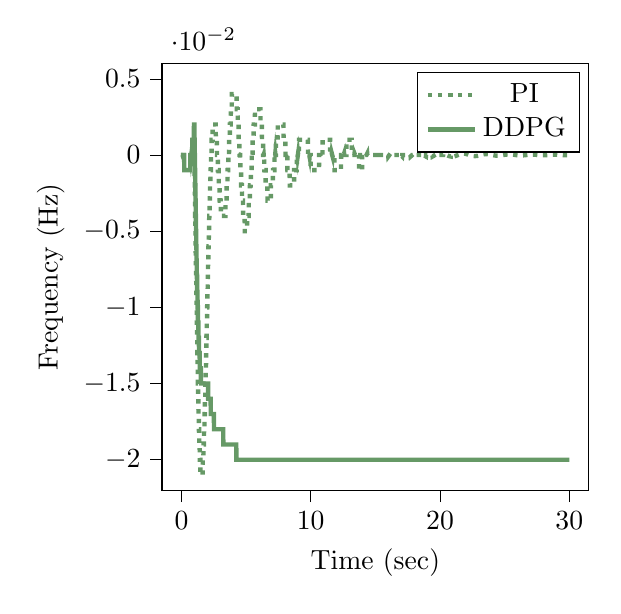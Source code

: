 % This file was created by tikzplotlib v0.9.1.
\begin{tikzpicture}

\definecolor{color0}{rgb}{0.122,0.467,0.706}
\definecolor{color1}{rgb}{1,0.498,0.055}

\begin{axis}[
compat=newest,
tick align=outside,
tick pos=left,
x grid style={white!69.02!black},
xmin=-1.5, xmax=31.5,
xtick style={color=black},
y grid style={white!69.02!black},
ymin=-0.022, ymax=0.006,
ytick style={color=black},
%yticklabel style={
%        /pgf/number format/.cd,
%        	fixed,
%        	fixed zerofill,
%         	precision=3,
%        /tikz/.cd
%},
scaled y ticks=true,
scaled y ticks=base 10:2,
width=7cm,
height=7cm,
xlabel=Time (sec),
ylabel=Frequency (Hz)
]
\addplot [ultra thick, green!20!gray, dotted]
table {%
0 0
0.01 0
0.02 0
0.03 0
0.04 0
0.05 0
0.06 0
0.07 0
0.08 0
0.09 0
0.1 0
0.11 0
0.12 0
0.13 0
0.14 0
0.15 0
0.16 0
0.17 0
0.18 0
0.19 0
0.2 0
0.21 0
0.22 0
0.23 0
0.24 0
0.25 0
0.26 0
0.27 0
0.28 0
0.29 0
0.3 0
0.31 0
0.32 0
0.33 0
0.34 0
0.35 0
0.36 0
0.37 0
0.38 0
0.39 0
0.4 0
0.41 0
0.42 0
0.43 0
0.44 0
0.45 0
0.46 0
0.47 0
0.48 0
0.49 0
0.5 0
0.51 0
0.52 0
0.53 0
0.54 0
0.55 0
0.56 0
0.57 0
0.58 0
0.59 0
0.6 0
0.61 0
0.62 0
0.63 0
0.64 0
0.65 0
0.66 0
0.67 0
0.68 0
0.69 0
0.7 0
0.71 0
0.72 0
0.73 0
0.74 0
0.75 0
0.76 0
0.77 0
0.78 0
0.79 0
0.8 0
0.81 0
0.82 0
0.83 0
0.84 0
0.85 0
0.86 0
0.87 0
0.88 0
0.89 0
0.9 0
0.91 0
0.92 0
0.93 0
0.94 0
0.95 0
0.96 0
0.97 0
0.98 0
0.99 0
1 -6.208e-10
1.01 -0.001
1.02 -0.001
1.03 -0.002
1.04 -0.002
1.05 -0.003
1.06 -0.004
1.07 -0.004
1.08 -0.005
1.09 -0.005
1.1 -0.006
1.11 -0.007
1.12 -0.007
1.13 -0.008
1.14 -0.008
1.15 -0.009
1.16 -0.009
1.17 -0.01
1.18 -0.01
1.19 -0.011
1.2 -0.011
1.21 -0.012
1.22 -0.012
1.23 -0.013
1.24 -0.013
1.25 -0.014
1.26 -0.014
1.27 -0.015
1.28 -0.015
1.29 -0.016
1.3 -0.016
1.31 -0.016
1.32 -0.017
1.33 -0.017
1.34 -0.017
1.35 -0.018
1.36 -0.018
1.37 -0.018
1.38 -0.019
1.39 -0.019
1.4 -0.019
1.41 -0.019
1.42 -0.02
1.43 -0.02
1.44 -0.02
1.45 -0.02
1.46 -0.02
1.47 -0.021
1.48 -0.021
1.49 -0.021
1.5 -0.021
1.51 -0.021
1.52 -0.021
1.53 -0.021
1.54 -0.021
1.55 -0.021
1.56 -0.021
1.57 -0.021
1.58 -0.021
1.59 -0.021
1.6 -0.021
1.61 -0.021
1.62 -0.021
1.63 -0.021
1.64 -0.021
1.65 -0.02
1.66 -0.02
1.67 -0.02
1.68 -0.02
1.69 -0.02
1.7 -0.02
1.71 -0.019
1.72 -0.019
1.73 -0.019
1.74 -0.019
1.75 -0.018
1.76 -0.018
1.77 -0.018
1.78 -0.018
1.79 -0.017
1.8 -0.017
1.81 -0.017
1.82 -0.016
1.83 -0.016
1.84 -0.016
1.85 -0.015
1.86 -0.015
1.87 -0.015
1.88 -0.014
1.89 -0.014
1.9 -0.014
1.91 -0.013
1.92 -0.013
1.93 -0.012
1.94 -0.012
1.95 -0.012
1.96 -0.011
1.97 -0.011
1.98 -0.011
1.99 -0.01
2 -0.01
2.01 -0.009
2.02 -0.009
2.03 -0.009
2.04 -0.008
2.05 -0.008
2.06 -0.007
2.07 -0.007
2.08 -0.007
2.09 -0.006
2.1 -0.006
2.11 -0.006
2.12 -0.005
2.13 -0.005
2.14 -0.005
2.15 -0.004
2.16 -0.004
2.17 -0.004
2.18 -0.003
2.19 -0.003
2.2 -0.003
2.21 -0.002
2.22 -0.002
2.23 -0.002
2.24 -0.002
2.25 -0.001
2.26 -0.001
2.27 -0.001
2.28 -0.001
2.29 -0.0
2.3 -0.0
2.31 -3.707e-05
2.32 0.0
2.33 0.0
2.34 0.001
2.35 0.001
2.36 0.001
2.37 0.001
2.38 0.001
2.39 0.001
2.4 0.001
2.41 0.001
2.42 0.002
2.43 0.002
2.44 0.002
2.45 0.002
2.46 0.002
2.47 0.002
2.48 0.002
2.49 0.002
2.5 0.002
2.51 0.002
2.52 0.002
2.53 0.002
2.54 0.002
2.55 0.002
2.56 0.002
2.57 0.002
2.58 0.002
2.59 0.002
2.6 0.002
2.61 0.002
2.62 0.002
2.63 0.002
2.64 0.002
2.65 0.002
2.66 0.001
2.67 0.001
2.68 0.001
2.69 0.001
2.7 0.001
2.71 0.001
2.72 0.001
2.73 0.001
2.74 0.001
2.75 0.0
2.76 0.0
2.77 0.0
2.78 1.384e-05
2.79 -0.0
2.8 -0.0
2.81 -0.0
2.82 -0.001
2.83 -0.001
2.84 -0.001
2.85 -0.001
2.86 -0.001
2.87 -0.001
2.88 -0.001
2.89 -0.002
2.9 -0.002
2.91 -0.002
2.92 -0.002
2.93 -0.002
2.94 -0.002
2.95 -0.002
2.96 -0.003
2.97 -0.003
2.98 -0.003
2.99 -0.003
3.0 -0.003
3.01 -0.003
3.02 -0.003
3.03 -0.003
3.04 -0.003
3.05 -0.004
3.06 -0.004
3.07 -0.004
3.08 -0.004
3.09 -0.004
3.1 -0.004
3.11 -0.004
3.12 -0.004
3.13 -0.004
3.14 -0.004
3.15 -0.004
3.16 -0.004
3.17 -0.004
3.18 -0.004
3.19 -0.004
3.2 -0.004
3.21 -0.004
3.22 -0.004
3.23 -0.004
3.24 -0.004
3.25 -0.004
3.26 -0.004
3.27 -0.004
3.28 -0.004
3.29 -0.004
3.3 -0.004
3.31 -0.004
3.32 -0.004
3.33 -0.004
3.34 -0.004
3.35 -0.004
3.36 -0.004
3.37 -0.004
3.38 -0.004
3.39 -0.004
3.4 -0.004
3.41 -0.003
3.42 -0.003
3.43 -0.003
3.44 -0.003
3.45 -0.003
3.46 -0.003
3.47 -0.003
3.48 -0.003
3.49 -0.003
3.5 -0.002
3.51 -0.002
3.52 -0.002
3.53 -0.002
3.54 -0.002
3.55 -0.002
3.56 -0.002
3.57 -0.001
3.58 -0.001
3.59 -0.001
3.6 -0.001
3.61 -0.001
3.62 -0.001
3.63 -0.0
3.64 -0.0
3.65 -5.328e-05
3.66 0.0
3.67 0.0
3.68 0.0
3.69 0.001
3.7 0.001
3.71 0.001
3.72 0.001
3.73 0.001
3.74 0.001
3.75 0.002
3.76 0.002
3.77 0.002
3.78 0.002
3.79 0.002
3.8 0.002
3.81 0.002
3.82 0.003
3.83 0.003
3.84 0.003
3.85 0.003
3.86 0.003
3.87 0.003
3.88 0.003
3.89 0.003
3.9 0.004
3.91 0.004
3.92 0.004
3.93 0.004
3.94 0.004
3.95 0.004
3.96 0.004
3.97 0.004
3.98 0.004
3.99 0.004
4.0 0.004
4.01 0.004
4.02 0.004
4.03 0.004
4.04 0.004
4.05 0.004
4.06 0.004
4.07 0.004
4.08 0.004
4.09 0.004
4.1 0.004
4.11 0.004
4.12 0.004
4.13 0.004
4.14 0.004
4.15 0.004
4.16 0.004
4.17 0.004
4.18 0.004
4.19 0.004
4.2 0.004
4.21 0.004
4.22 0.004
4.23 0.004
4.24 0.004
4.25 0.004
4.26 0.004
4.27 0.004
4.28 0.003
4.29 0.003
4.3 0.003
4.31 0.003
4.32 0.003
4.33 0.003
4.34 0.003
4.35 0.003
4.36 0.002
4.37 0.002
4.38 0.002
4.39 0.002
4.4 0.002
4.41 0.002
4.42 0.002
4.43 0.001
4.44 0.001
4.45 0.001
4.46 0.001
4.47 0.001
4.48 0.001
4.49 0.0
4.5 0.0
4.51 0.0
4.52 7.015e-06
4.53 -0.0
4.54 -0.0
4.55 -0.0
4.56 -0.001
4.57 -0.001
4.58 -0.001
4.59 -0.001
4.6 -0.001
4.61 -0.001
4.62 -0.002
4.63 -0.002
4.64 -0.002
4.65 -0.002
4.66 -0.002
4.67 -0.002
4.68 -0.002
4.69 -0.003
4.7 -0.003
4.71 -0.003
4.72 -0.003
4.73 -0.003
4.74 -0.003
4.75 -0.003
4.76 -0.003
4.77 -0.004
4.78 -0.004
4.79 -0.004
4.8 -0.004
4.81 -0.004
4.82 -0.004
4.83 -0.004
4.84 -0.004
4.85 -0.004
4.86 -0.004
4.87 -0.004
4.88 -0.004
4.89 -0.004
4.9 -0.005
4.91 -0.005
4.92 -0.005
4.93 -0.005
4.94 -0.005
4.95 -0.005
4.96 -0.005
4.97 -0.005
4.98 -0.005
4.99 -0.005
5.0 -0.005
5.01 -0.005
5.02 -0.005
5.03 -0.005
5.04 -0.005
5.05 -0.005
5.06 -0.005
5.07 -0.005
5.08 -0.004
5.09 -0.004
5.1 -0.004
5.11 -0.004
5.12 -0.004
5.13 -0.004
5.14 -0.004
5.15 -0.004
5.16 -0.004
5.17 -0.004
5.18 -0.004
5.19 -0.004
5.2 -0.004
5.21 -0.003
5.22 -0.003
5.23 -0.003
5.24 -0.003
5.25 -0.003
5.26 -0.003
5.27 -0.003
5.28 -0.003
5.29 -0.003
5.3 -0.002
5.31 -0.002
5.32 -0.002
5.33 -0.002
5.34 -0.002
5.35 -0.002
5.36 -0.002
5.37 -0.001
5.38 -0.001
5.39 -0.001
5.4 -0.001
5.41 -0.001
5.42 -0.001
5.43 -0.001
5.44 -0.0
5.45 -0.0
5.46 -0.0
5.47 -5.043e-05
5.48 8.93e-05
5.49 0.0
5.5 0.0
5.51 0.001
5.52 0.001
5.53 0.001
5.54 0.001
5.55 0.001
5.56 0.001
5.57 0.001
5.58 0.001
5.59 0.002
5.6 0.002
5.61 0.002
5.62 0.002
5.63 0.002
5.64 0.002
5.65 0.002
5.66 0.002
5.67 0.002
5.68 0.002
5.69 0.003
5.7 0.003
5.71 0.003
5.72 0.003
5.73 0.003
5.74 0.003
5.75 0.003
5.76 0.003
5.77 0.003
5.78 0.003
5.79 0.003
5.8 0.003
5.81 0.003
5.82 0.003
5.83 0.003
5.84 0.003
5.85 0.003
5.86 0.003
5.87 0.003
5.88 0.003
5.89 0.003
5.9 0.003
5.91 0.003
5.92 0.003
5.93 0.003
5.94 0.003
5.95 0.003
5.96 0.003
5.97 0.003
5.98 0.003
5.99 0.003
6.0 0.003
6.01 0.003
6.02 0.003
6.03 0.003
6.04 0.003
6.05 0.003
6.06 0.003
6.07 0.003
6.08 0.003
6.09 0.003
6.1 0.003
6.11 0.003
6.12 0.002
6.13 0.002
6.14 0.002
6.15 0.002
6.16 0.002
6.17 0.002
6.18 0.002
6.19 0.002
6.2 0.002
6.21 0.002
6.22 0.002
6.23 0.001
6.24 0.001
6.25 0.001
6.26 0.001
6.27 0.001
6.28 0.001
6.29 0.001
6.3 0.001
6.31 0.001
6.32 0.0
6.33 0.0
6.34 0.0
6.35 0.0
6.36 2.345e-05
6.37 -8.624e-05
6.38 -0.0
6.39 -0.0
6.4 -0.0
6.41 -0.001
6.42 -0.001
6.43 -0.001
6.44 -0.001
6.45 -0.001
6.46 -0.001
6.47 -0.001
6.48 -0.001
6.49 -0.001
6.5 -0.001
6.51 -0.001
6.52 -0.002
6.53 -0.002
6.54 -0.002
6.55 -0.002
6.56 -0.002
6.57 -0.002
6.58 -0.002
6.59 -0.002
6.6 -0.002
6.61 -0.002
6.62 -0.002
6.63 -0.002
6.64 -0.002
6.65 -0.002
6.66 -0.003
6.67 -0.003
6.68 -0.003
6.69 -0.003
6.7 -0.003
6.71 -0.003
6.72 -0.003
6.73 -0.003
6.74 -0.003
6.75 -0.003
6.76 -0.003
6.77 -0.003
6.78 -0.003
6.79 -0.003
6.8 -0.003
6.81 -0.003
6.82 -0.003
6.83 -0.003
6.84 -0.003
6.85 -0.003
6.86 -0.003
6.87 -0.003
6.88 -0.003
6.89 -0.003
6.9 -0.003
6.91 -0.003
6.92 -0.002
6.93 -0.002
6.94 -0.002
6.95 -0.002
6.96 -0.002
6.97 -0.002
6.98 -0.002
6.99 -0.002
7.0 -0.002
7.01 -0.002
7.02 -0.002
7.03 -0.002
7.04 -0.002
7.05 -0.002
7.06 -0.002
7.07 -0.002
7.08 -0.001
7.09 -0.001
7.1 -0.001
7.11 -0.001
7.12 -0.001
7.13 -0.001
7.14 -0.001
7.15 -0.001
7.16 -0.001
7.17 -0.001
7.18 -0.001
7.19 -0.001
7.2 -0.0
7.21 -0.0
7.22 -0.0
7.23 -0.0
7.24 -9.329e-05
7.25 -6.107e-06
7.26 8.06e-05
7.27 0.0
7.28 0.0
7.29 0.0
7.3 0.0
7.31 0.001
7.32 0.001
7.33 0.001
7.34 0.001
7.35 0.001
7.36 0.001
7.37 0.001
7.38 0.001
7.39 0.001
7.4 0.001
7.41 0.001
7.42 0.001
7.43 0.001
7.44 0.001
7.45 0.002
7.46 0.002
7.47 0.002
7.48 0.002
7.49 0.002
7.5 0.002
7.51 0.002
7.52 0.002
7.53 0.002
7.54 0.002
7.55 0.002
7.56 0.002
7.57 0.002
7.58 0.002
7.59 0.002
7.6 0.002
7.61 0.002
7.62 0.002
7.63 0.002
7.64 0.002
7.65 0.002
7.66 0.002
7.67 0.002
7.68 0.002
7.69 0.002
7.7 0.002
7.71 0.002
7.72 0.002
7.73 0.002
7.74 0.002
7.75 0.002
7.76 0.002
7.77 0.002
7.78 0.002
7.79 0.002
7.8 0.002
7.81 0.002
7.82 0.002
7.83 0.002
7.84 0.002
7.85 0.002
7.86 0.002
7.87 0.002
7.88 0.002
7.89 0.002
7.9 0.001
7.91 0.001
7.92 0.001
7.93 0.001
7.94 0.001
7.95 0.001
7.96 0.001
7.97 0.001
7.98 0.001
7.99 0.001
8.0 0.001
8.01 0.001
8.02 0.001
8.03 0.001
8.04 0.001
8.05 0.0
8.06 0.0
8.07 0.0
8.08 0.0
8.09 0.0
8.1 0.0
8.11 7.139e-05
8.12 6.599e-07
8.13 -6.978e-05
8.14 -0.0
8.15 -0.0
8.16 -0.0
8.17 -0.0
8.18 -0.0
8.19 -0.0
8.2 -0.001
8.21 -0.001
8.22 -0.001
8.23 -0.001
8.24 -0.001
8.25 -0.001
8.26 -0.001
8.27 -0.001
8.28 -0.001
8.29 -0.001
8.3 -0.001
8.31 -0.001
8.32 -0.001
8.33 -0.001
8.34 -0.001
8.35 -0.001
8.36 -0.001
8.37 -0.001
8.38 -0.002
8.39 -0.002
8.4 -0.002
8.41 -0.002
8.42 -0.002
8.43 -0.002
8.44 -0.002
8.45 -0.002
8.46 -0.002
8.47 -0.002
8.48 -0.002
8.49 -0.002
8.5 -0.002
8.51 -0.002
8.52 -0.002
8.53 -0.002
8.54 -0.002
8.55 -0.002
8.56 -0.002
8.57 -0.002
8.58 -0.002
8.59 -0.002
8.6 -0.002
8.61 -0.002
8.62 -0.002
8.63 -0.002
8.64 -0.002
8.65 -0.002
8.66 -0.002
8.67 -0.002
8.68 -0.002
8.69 -0.002
8.7 -0.002
8.71 -0.002
8.72 -0.001
8.73 -0.001
8.74 -0.001
8.75 -0.001
8.76 -0.001
8.77 -0.001
8.78 -0.001
8.79 -0.001
8.8 -0.001
8.81 -0.001
8.82 -0.001
8.83 -0.001
8.84 -0.001
8.85 -0.001
8.86 -0.001
8.87 -0.001
8.88 -0.001
8.89 -0.001
8.9 -0.001
8.91 -0.001
8.92 -0.001
8.93 -0.0
8.94 -0.0
8.95 -0.0
8.96 -0.0
8.97 -0.0
8.98 -0.0
8.99 -9.14e-05
9.0 -3.283e-05
9.01 2.552e-05
9.02 8.358e-05
9.03 0.0
9.04 0.0
9.05 0.0
9.06 0.0
9.07 0.0
9.08 0.0
9.09 0.0
9.1 0.001
9.11 0.001
9.12 0.001
9.13 0.001
9.14 0.001
9.15 0.001
9.16 0.001
9.17 0.001
9.18 0.001
9.19 0.001
9.2 0.001
9.21 0.001
9.22 0.001
9.23 0.001
9.24 0.001
9.25 0.001
9.26 0.001
9.27 0.001
9.28 0.001
9.29 0.001
9.3 0.001
9.31 0.001
9.32 0.001
9.33 0.001
9.34 0.001
9.35 0.001
9.36 0.001
9.37 0.001
9.38 0.001
9.39 0.001
9.4 0.001
9.41 0.001
9.42 0.001
9.43 0.001
9.44 0.001
9.45 0.001
9.46 0.001
9.47 0.001
9.48 0.001
9.49 0.001
9.5 0.001
9.51 0.001
9.52 0.001
9.53 0.001
9.54 0.001
9.55 0.001
9.56 0.001
9.57 0.001
9.58 0.001
9.59 0.001
9.6 0.001
9.61 0.001
9.62 0.001
9.63 0.001
9.64 0.001
9.65 0.001
9.66 0.001
9.67 0.001
9.68 0.001
9.69 0.001
9.7 0.001
9.71 0.001
9.72 0.001
9.73 0.001
9.74 0.001
9.75 0.001
9.76 0.001
9.77 0.001
9.78 0.001
9.79 0.0
9.8 0.0
9.81 0.0
9.82 0.0
9.83 0.0
9.84 0.0
9.85 0.0
9.86 0.0
9.87 9.208e-05
9.88 4.385e-05
9.89 -4.223e-06
9.9 -5.209e-05
9.91 -9.968e-05
9.92 -0.0
9.93 -0.0
9.94 -0.0
9.95 -0.0
9.96 -0.0
9.97 -0.0
9.98 -0.0
9.99 -0.0
10.0 -0.001
10.01 -0.001
10.02 -0.001
10.03 -0.001
10.04 -0.001
10.05 -0.001
10.06 -0.001
10.07 -0.001
10.08 -0.001
10.09 -0.001
10.1 -0.001
10.11 -0.001
10.12 -0.001
10.13 -0.001
10.14 -0.001
10.15 -0.001
10.16 -0.001
10.17 -0.001
10.18 -0.001
10.19 -0.001
10.2 -0.001
10.21 -0.001
10.22 -0.001
10.23 -0.001
10.24 -0.001
10.25 -0.001
10.26 -0.001
10.27 -0.001
10.28 -0.001
10.29 -0.001
10.3 -0.001
10.31 -0.001
10.32 -0.001
10.33 -0.001
10.34 -0.001
10.35 -0.001
10.36 -0.001
10.37 -0.001
10.38 -0.001
10.39 -0.001
10.4 -0.001
10.41 -0.001
10.42 -0.001
10.43 -0.001
10.44 -0.001
10.45 -0.001
10.46 -0.001
10.47 -0.001
10.48 -0.001
10.49 -0.001
10.5 -0.001
10.51 -0.001
10.52 -0.001
10.53 -0.001
10.54 -0.001
10.55 -0.001
10.56 -0.001
10.57 -0.001
10.58 -0.001
10.59 -0.001
10.6 -0.001
10.61 -0.001
10.62 -0.001
10.63 -0.001
10.64 -0.001
10.65 -0.0
10.66 -0.0
10.67 -0.0
10.68 -0.0
10.69 -0.0
10.7 -0.0
10.71 -0.0
10.72 -0.0
10.73 -0.0
10.74 -0.0
10.75 -0.0
10.76 -6.659e-05
10.77 -2.711e-05
10.78 1.221e-05
10.79 5.134e-05
10.8 9.022e-05
10.81 0.0
10.82 0.0
10.83 0.0
10.84 0.0
10.85 0.0
10.86 0.0
10.87 0.0
10.88 0.0
10.89 0.0
10.9 0.0
10.91 0.0
10.92 0.001
10.93 0.001
10.94 0.001
10.95 0.001
10.96 0.001
10.97 0.001
10.98 0.001
10.99 0.001
11.0 0.001
11.01 0.001
11.02 0.001
11.03 0.001
11.04 0.001
11.05 0.001
11.06 0.001
11.07 0.001
11.08 0.001
11.09 0.001
11.1 0.001
11.11 0.001
11.12 0.001
11.13 0.001
11.14 0.001
11.15 0.001
11.16 0.001
11.17 0.001
11.18 0.001
11.19 0.001
11.2 0.001
11.21 0.001
11.22 0.001
11.23 0.001
11.24 0.001
11.25 0.001
11.26 0.001
11.27 0.001
11.28 0.001
11.29 0.001
11.3 0.001
11.31 0.001
11.32 0.001
11.33 0.001
11.34 0.001
11.35 0.001
11.36 0.001
11.37 0.001
11.38 0.001
11.39 0.001
11.4 0.001
11.41 0.001
11.42 0.001
11.43 0.001
11.44 0.001
11.45 0.001
11.46 0.001
11.47 0.001
11.48 0.001
11.49 0.001
11.5 0.001
11.51 0.0
11.52 0.0
11.53 0.0
11.54 0.0
11.55 0.0
11.56 0.0
11.57 0.0
11.58 0.0
11.59 0.0
11.6 0.0
11.61 0.0
11.62 0.0
11.63 9.98e-05
11.64 6.75e-05
11.65 3.527e-05
11.66 3.136e-06
11.67 -2.885e-05
11.68 -6.066e-05
11.69 -9.224e-05
11.7 -0.0
11.71 -0.0
11.72 -0.0
11.73 -0.0
11.74 -0.0
11.75 -0.0
11.76 -0.0
11.77 -0.0
11.78 -0.0
11.79 -0.0
11.8 -0.0
11.81 -0.0
11.82 -0.0
11.83 -0.0
11.84 -0.001
11.85 -0.001
11.86 -0.001
11.87 -0.001
11.88 -0.001
11.89 -0.001
11.9 -0.001
11.91 -0.001
11.92 -0.001
11.93 -0.001
11.94 -0.001
11.95 -0.001
11.96 -0.001
11.97 -0.001
11.98 -0.001
11.99 -0.001
12.0 -0.001
12.01 -0.001
12.02 -0.001
12.03 -0.001
12.04 -0.001
12.05 -0.001
12.06 -0.001
12.07 -0.001
12.08 -0.001
12.09 -0.001
12.1 -0.001
12.11 -0.001
12.12 -0.001
12.13 -0.001
12.14 -0.001
12.15 -0.001
12.16 -0.001
12.17 -0.001
12.18 -0.001
12.19 -0.001
12.2 -0.001
12.21 -0.001
12.22 -0.001
12.23 -0.001
12.24 -0.001
12.25 -0.001
12.26 -0.001
12.27 -0.001
12.28 -0.001
12.29 -0.001
12.3 -0.001
12.31 -0.001
12.32 -0.001
12.33 -0.001
12.34 -0.001
12.35 -0.0
12.36 -0.0
12.37 -0.0
12.38 -0.0
12.39 -0.0
12.4 -0.0
12.41 -0.0
12.42 -0.0
12.43 -0.0
12.44 -0.0
12.45 -0.0
12.46 -0.0
12.47 -0.0
12.48 -0.0
12.49 -0.0
12.5 -0.0
12.51 -9.409e-05
12.52 -6.771e-05
12.53 -4.136e-05
12.54 -1.508e-05
12.55 1.11e-05
12.56 3.714e-05
12.57 6.301e-05
12.58 8.869e-05
12.59 0.0
12.6 0.0
12.61 0.0
12.62 0.0
12.63 0.0
12.64 0.0
12.65 0.0
12.66 0.0
12.67 0.0
12.68 0.0
12.69 0.0
12.7 0.0
12.71 0.0
12.72 0.0
12.73 0.0
12.74 0.0
12.75 0.0
12.76 0.0
12.77 0.001
12.78 0.001
12.79 0.001
12.8 0.001
12.81 0.001
12.82 0.001
12.83 0.001
12.84 0.001
12.85 0.001
12.86 0.001
12.87 0.001
12.88 0.001
12.89 0.001
12.9 0.001
12.91 0.001
12.92 0.001
12.93 0.001
12.94 0.001
12.95 0.001
12.96 0.001
12.97 0.001
12.98 0.001
12.99 0.001
13.0 0.001
13.01 0.001
13.02 0.001
13.03 0.001
13.04 0.001
13.05 0.001
13.06 0.001
13.07 0.001
13.08 0.001
13.09 0.001
13.1 0.001
13.11 0.001
13.12 0.001
13.13 0.001
13.14 0.001
13.15 0.001
13.16 0.001
13.17 0.001
13.18 0.0
13.19 0.0
13.2 0.0
13.21 0.0
13.22 0.0
13.23 0.0
13.24 0.0
13.25 0.0
13.26 0.0
13.27 0.0
13.28 0.0
13.29 0.0
13.3 0.0
13.31 0.0
13.32 0.0
13.33 0.0
13.34 0.0
13.35 0.0
13.36 0.0
13.37 0.0
13.38 0.0
13.39 8.541e-05
13.4 6.385e-05
13.41 4.232e-05
13.42 2.083e-05
13.43 -5.895e-07
13.44 -2.191e-05
13.45 -4.311e-05
13.46 -6.415e-05
13.47 -8.502e-05
13.48 -0.0
13.49 -0.0
13.5 -0.0
13.51 -0.0
13.52 -0.0
13.53 -0.0
13.54 -0.0
13.55 -0.0
13.56 -0.0
13.57 -0.0
13.58 -0.0
13.59 -0.0
13.6 -0.0
13.61 -0.0
13.62 -0.0
13.63 -0.0
13.64 -0.0
13.65 -0.0
13.66 -0.0
13.67 -0.0
13.68 -0.0
13.69 -0.0
13.7 -0.0
13.71 -0.0
13.72 -0.0
13.73 -0.0
13.74 -0.001
13.75 -0.001
13.76 -0.001
13.77 -0.001
13.78 -0.001
13.79 -0.001
13.8 -0.001
13.81 -0.001
13.82 -0.001
13.83 -0.001
13.84 -0.001
13.85 -0.001
13.86 -0.001
13.87 -0.001
13.88 -0.001
13.89 -0.001
13.9 -0.001
13.91 -0.001
13.92 -0.001
13.93 -0.001
13.94 -0.001
13.95 -0.001
13.96 -0.001
13.97 -0.001
13.98 -0.0
13.99 -0.0
14.0 -0.0
14.01 -0.0
14.02 -0.0
14.03 -0.0
14.04 -0.0
14.05 -0.0
14.06 -0.0
14.07 -0.0
14.08 -0.0
14.09 -0.0
14.1 -0.0
14.11 -0.0
14.12 -0.0
14.13 -0.0
14.14 -0.0
14.15 -0.0
14.16 -0.0
14.17 -0.0
14.18 -0.0
14.19 -0.0
14.2 -0.0
14.21 -0.0
14.22 -0.0
14.23 -0.0
14.24 -0.0
14.25 -0.0
14.26 -9.573e-05
14.27 -7.814e-05
14.28 -6.053e-05
14.29 -4.292e-05
14.3 -2.534e-05
14.31 -7.806e-06
14.32 9.657e-06
14.33 2.703e-05
14.34 4.429e-05
14.35 6.141e-05
14.36 7.838e-05
14.37 9.517e-05
14.38 0.0
14.39 0.0
14.4 0.0
14.41 0.0
14.42 0.0
14.43 0.0
14.44 0.0
14.45 0.0
14.46 0.0
14.47 0.0
14.48 0.0
14.49 0.0
14.5 0.0
14.51 0.0
14.52 0.0
14.53 0.0
14.54 0.0
14.55 0.0
14.56 0.0
14.57 0.0
14.58 0.0
14.59 0.0
14.6 0.0
14.61 0.0
14.62 0.0
14.63 0.0
14.64 0.0
14.65 0.0
14.66 0.0
14.67 0.0
14.68 0.0
14.69 0.0
14.7 0.0
14.71 0.0
14.72 0.0
14.73 0.0
14.74 0.0
14.75 0.0
14.76 0.0
14.77 0.0
14.78 0.0
14.79 0.0
14.8 0.0
14.81 0.0
14.82 0.0
14.83 0.0
14.84 0.0
14.85 0.0
14.86 0.0
14.87 0.0
14.88 0.0
14.89 0.0
14.9 0.0
14.91 0.0
14.92 0.0
14.93 0.0
14.94 0.0
14.95 0.0
14.96 0.0
14.97 0.0
14.98 0.0
14.99 0.0
15.0 0.0
15.01 0.0
15.02 0.0
15.03 0.0
15.04 0.0
15.05 0.0
15.06 0.0
15.07 0.0
15.08 0.0
15.09 0.0
15.1 0.0
15.11 0.0
15.12 0.0
15.13 9.912e-05
15.14 8.481e-05
15.15 7.045e-05
15.16 5.608e-05
15.17 4.169e-05
15.18 2.732e-05
15.19 1.298e-05
15.2 -1.305e-06
15.21 -1.553e-05
15.22 -2.967e-05
15.23 -4.37e-05
15.24 -5.762e-05
15.25 -7.14e-05
15.26 -8.503e-05
15.27 -9.848e-05
15.28 -0.0
15.29 -0.0
15.3 -0.0
15.31 -0.0
15.32 -0.0
15.33 -0.0
15.34 -0.0
15.35 -0.0
15.36 -0.0
15.37 -0.0
15.38 -0.0
15.39 -0.0
15.4 -0.0
15.41 -0.0
15.42 -0.0
15.43 -0.0
15.44 -0.0
15.45 -0.0
15.46 -0.0
15.47 -0.0
15.48 -0.0
15.49 -0.0
15.5 -0.0
15.51 -0.0
15.52 -0.0
15.53 -0.0
15.54 -0.0
15.55 -0.0
15.56 -0.0
15.57 -0.0
15.58 -0.0
15.59 -0.0
15.6 -0.0
15.61 -0.0
15.62 -0.0
15.63 -0.0
15.64 -0.0
15.65 -0.0
15.66 -0.0
15.67 -0.0
15.68 -0.0
15.69 -0.0
15.7 -0.0
15.71 -0.0
15.72 -0.0
15.73 -0.0
15.74 -0.0
15.75 -0.0
15.76 -0.0
15.77 -0.0
15.78 -0.0
15.79 -0.0
15.8 -0.0
15.81 -0.0
15.82 -0.0
15.83 -0.0
15.84 -0.0
15.85 -0.0
15.86 -0.0
15.87 -0.0
15.88 -0.0
15.89 -0.0
15.9 -0.0
15.91 -0.0
15.92 -0.0
15.93 -0.0
15.94 -0.0
15.95 -0.0
15.96 -0.0
15.97 -0.0
15.98 -0.0
15.99 -0.0
16.0 -9.808e-05
16.01 -8.648e-05
16.02 -7.481e-05
16.03 -6.311e-05
16.04 -5.138e-05
16.05 -3.964e-05
16.06 -2.791e-05
16.07 -1.619e-05
16.08 -4.504e-06
16.09 7.132e-06
16.1 1.871e-05
16.11 3.02e-05
16.12 4.161e-05
16.13 5.291e-05
16.14 6.409e-05
16.15 7.514e-05
16.16 8.605e-05
16.17 9.679e-05
16.18 0.0
16.19 0.0
16.2 0.0
16.21 0.0
16.22 0.0
16.23 0.0
16.24 0.0
16.25 0.0
16.26 0.0
16.27 0.0
16.28 0.0
16.29 0.0
16.3 0.0
16.31 0.0
16.32 0.0
16.33 0.0
16.34 0.0
16.35 0.0
16.36 0.0
16.37 0.0
16.38 0.0
16.39 0.0
16.4 0.0
16.41 0.0
16.42 0.0
16.43 0.0
16.44 0.0
16.45 0.0
16.46 0.0
16.47 0.0
16.48 0.0
16.49 0.0
16.5 0.0
16.51 0.0
16.52 0.0
16.53 0.0
16.54 0.0
16.55 0.0
16.56 0.0
16.57 0.0
16.58 0.0
16.59 0.0
16.6 0.0
16.61 0.0
16.62 0.0
16.63 0.0
16.64 0.0
16.65 0.0
16.66 0.0
16.67 0.0
16.68 0.0
16.69 0.0
16.7 0.0
16.71 0.0
16.72 0.0
16.73 0.0
16.74 0.0
16.75 0.0
16.76 0.0
16.77 0.0
16.78 0.0
16.79 0.0
16.8 0.0
16.81 0.0
16.82 0.0
16.83 0.0
16.84 0.0
16.85 0.0
16.86 0.0
16.87 9.379e-05
16.88 8.441e-05
16.89 7.497e-05
16.9 6.548e-05
16.91 5.594e-05
16.92 4.638e-05
16.93 3.681e-05
16.94 2.723e-05
16.95 1.766e-05
16.96 8.114e-06
16.97 -1.399e-06
16.98 -1.087e-05
16.99 -2.028e-05
17.0 -2.962e-05
17.01 -3.888e-05
17.02 -4.805e-05
17.03 -5.712e-05
17.04 -6.607e-05
17.05 -7.49e-05
17.06 -8.359e-05
17.07 -9.214e-05
17.08 -0.0
17.09 -0.0
17.1 -0.0
17.11 -0.0
17.12 -0.0
17.13 -0.0
17.14 -0.0
17.15 -0.0
17.16 -0.0
17.17 -0.0
17.18 -0.0
17.19 -0.0
17.2 -0.0
17.21 -0.0
17.22 -0.0
17.23 -0.0
17.24 -0.0
17.25 -0.0
17.26 -0.0
17.27 -0.0
17.28 -0.0
17.29 -0.0
17.3 -0.0
17.31 -0.0
17.32 -0.0
17.33 -0.0
17.34 -0.0
17.35 -0.0
17.36 -0.0
17.37 -0.0
17.38 -0.0
17.39 -0.0
17.4 -0.0
17.41 -0.0
17.42 -0.0
17.43 -0.0
17.44 -0.0
17.45 -0.0
17.46 -0.0
17.47 -0.0
17.48 -0.0
17.49 -0.0
17.5 -0.0
17.51 -0.0
17.52 -0.0
17.53 -0.0
17.54 -0.0
17.55 -0.0
17.56 -0.0
17.57 -0.0
17.58 -0.0
17.59 -0.0
17.6 -0.0
17.61 -0.0
17.62 -0.0
17.63 -0.0
17.64 -0.0
17.65 -0.0
17.66 -0.0
17.67 -0.0
17.68 -0.0
17.69 -0.0
17.7 -0.0
17.71 -0.0
17.72 -0.0
17.73 -9.511e-05
17.74 -8.763e-05
17.75 -8.008e-05
17.76 -7.246e-05
17.77 -6.478e-05
17.78 -5.705e-05
17.79 -4.929e-05
17.8 -4.15e-05
17.81 -3.37e-05
17.82 -2.588e-05
17.83 -1.808e-05
17.84 -1.028e-05
17.85 -2.508e-06
17.86 5.232e-06
17.87 1.293e-05
17.88 2.058e-05
17.89 2.816e-05
17.9 3.567e-05
17.91 4.311e-05
17.92 5.045e-05
17.93 5.77e-05
17.94 6.484e-05
17.95 7.187e-05
17.96 7.878e-05
17.97 8.555e-05
17.98 9.218e-05
17.99 9.867e-05
18 0.0
18.01 0.0
18.02 0.0
18.03 0.0
18.04 0.0
18.05 0.0
18.06 0.0
18.07 0.0
18.08 0.0
18.09 0.0
18.1 0.0
18.11 0.0
18.12 0.0
18.13 0.0
18.14 0.0
18.15 0.0
18.16 0.0
18.17 0.0
18.18 0.0
18.19 0.0
18.2 0.0
18.21 0.0
18.22 0.0
18.23 0.0
18.24 0.0
18.25 0.0
18.26 0.0
18.27 0.0
18.28 0.0
18.29 0.0
18.3 0.0
18.31 0.0
18.32 0.0
18.33 0.0
18.34 0.0
18.35 0.0
18.36 0.0
18.37 0.0
18.38 0.0
18.39 0.0
18.4 0.0
18.41 0.0
18.42 0.0
18.43 0.0
18.44 0.0
18.45 0.0
18.46 0.0
18.47 0.0
18.48 0.0
18.49 0.0
18.5 0.0
18.51 0.0
18.52 0.0
18.53 0.0
18.54 0.0
18.55 0.0
18.56 0.0
18.57 0.0
18.58 9.812e-05
18.59 9.23e-05
18.6 8.639e-05
18.61 8.039e-05
18.62 7.433e-05
18.63 6.82e-05
18.64 6.201e-05
18.65 5.577e-05
18.66 4.948e-05
18.67 4.317e-05
18.68 3.683e-05
18.69 3.047e-05
18.7 2.41e-05
18.71 1.773e-05
18.72 1.137e-05
18.73 5.027e-06
18.74 -1.296e-06
18.75 -7.589e-06
18.76 -1.384e-05
18.77 -2.005e-05
18.78 -2.62e-05
18.79 -3.23e-05
18.8 -3.832e-05
18.81 -4.427e-05
18.82 -5.013e-05
18.83 -5.59e-05
18.84 -6.158e-05
18.85 -6.715e-05
18.86 -7.261e-05
18.87 -7.796e-05
18.88 -8.318e-05
18.89 -8.827e-05
18.9 -9.323e-05
18.91 -9.805e-05
18.92 -0.0
18.93 -0.0
18.94 -0.0
18.95 -0.0
18.96 -0.0
18.97 -0.0
18.98 -0.0
18.99 -0.0
19.0 -0.0
19.01 -0.0
19.02 -0.0
19.03 -0.0
19.04 -0.0
19.05 -0.0
19.06 -0.0
19.07 -0.0
19.08 -0.0
19.09 -0.0
19.1 -0.0
19.11 -0.0
19.12 -0.0
19.13 -0.0
19.14 -0.0
19.15 -0.0
19.16 -0.0
19.17 -0.0
19.18 -0.0
19.19 -0.0
19.2 -0.0
19.21 -0.0
19.22 -0.0
19.23 -0.0
19.24 -0.0
19.25 -0.0
19.26 -0.0
19.27 -0.0
19.28 -0.0
19.29 -0.0
19.3 -0.0
19.31 -0.0
19.32 -0.0
19.33 -0.0
19.34 -0.0
19.35 -0.0
19.36 -0.0
19.37 -0.0
19.38 -0.0
19.39 -0.0
19.4 -0.0
19.41 -0.0
19.42 -0.0
19.43 -9.58e-05
19.44 -9.135e-05
19.45 -8.682e-05
19.46 -8.219e-05
19.47 -7.749e-05
19.48 -7.27e-05
19.49 -6.785e-05
19.5 -6.293e-05
19.51 -5.796e-05
19.52 -5.294e-05
19.53 -4.787e-05
19.54 -4.277e-05
19.55 -3.763e-05
19.56 -3.247e-05
19.57 -2.73e-05
19.58 -2.211e-05
19.59 -1.692e-05
19.6 -1.174e-05
19.61 -6.557e-06
19.62 -1.394e-06
19.63 3.746e-06
19.64 8.858e-06
19.65 1.394e-05
19.66 1.897e-05
19.67 2.396e-05
19.68 2.89e-05
19.69 3.377e-05
19.7 3.858e-05
19.71 4.332e-05
19.72 4.799e-05
19.73 5.257e-05
19.74 5.706e-05
19.75 6.146e-05
19.76 6.577e-05
19.77 6.997e-05
19.78 7.406e-05
19.79 7.804e-05
19.8 8.19e-05
19.81 8.564e-05
19.82 8.926e-05
19.83 9.274e-05
19.84 9.61e-05
19.85 9.931e-05
19.86 0.0
19.87 0.0
19.88 0.0
19.89 0.0
19.9 0.0
19.91 0.0
19.92 0.0
19.93 0.0
19.94 0.0
19.95 0.0
19.96 0.0
19.97 0.0
19.98 0.0
19.99 0.0
20.0 0.0
20.01 0.0
20.02 0.0
20.03 0.0
20.04 0.0
20.05 0.0
20.06 0.0
20.07 0.0
20.08 0.0
20.09 0.0
20.1 0.0
20.11 0.0
20.12 0.0
20.13 0.0
20.14 0.0
20.15 0.0
20.16 0.0
20.17 0.0
20.18 0.0
20.19 0.0
20.2 0.0
20.21 0.0
20.22 0.0
20.23 0.0
20.24 0.0
20.25 9.927e-05
20.26 9.627e-05
20.27 9.316e-05
20.28 8.995e-05
20.29 8.664e-05
20.3 8.323e-05
20.31 7.974e-05
20.32 7.616e-05
20.33 7.25e-05
20.34 6.876e-05
20.35 6.496e-05
20.36 6.109e-05
20.37 5.717e-05
20.38 5.318e-05
20.39 4.916e-05
20.4 4.508e-05
20.41 4.097e-05
20.42 3.683e-05
20.43 3.266e-05
20.44 2.846e-05
20.45 2.425e-05
20.46 2.003e-05
20.47 1.581e-05
20.48 1.158e-05
20.49 7.356e-06
20.5 3.144e-06
20.51 -1.052e-06
20.52 -5.227e-06
20.53 -9.377e-06
20.54 -1.35e-05
20.55 -1.758e-05
20.56 -2.162e-05
20.57 -2.561e-05
20.58 -2.956e-05
20.59 -3.345e-05
20.6 -3.728e-05
20.61 -4.104e-05
20.62 -4.473e-05
20.63 -4.835e-05
20.64 -5.19e-05
20.65 -5.536e-05
20.66 -5.873e-05
20.67 -6.202e-05
20.68 -6.521e-05
20.69 -6.83e-05
20.7 -7.13e-05
20.71 -7.419e-05
20.72 -7.697e-05
20.73 -7.964e-05
20.74 -8.22e-05
20.75 -8.465e-05
20.76 -8.697e-05
20.77 -8.918e-05
20.78 -9.126e-05
20.79 -9.322e-05
20.8 -9.505e-05
20.81 -9.675e-05
20.82 -9.832e-05
20.83 -9.976e-05
20.84 -0.0
20.85 -0.0
20.86 -0.0
20.87 -0.0
20.88 -0.0
20.89 -0.0
20.9 -0.0
20.91 -0.0
20.92 -0.0
20.93 -0.0
20.94 -0.0
20.95 -0.0
20.96 -0.0
20.97 -0.0
20.98 -0.0
20.99 -0.0
21.0 -0.0
21.01 -0.0
21.02 -0.0
21.03 -0.0
21.04 -9.903e-05
21.05 -9.757e-05
21.06 -9.6e-05
21.07 -9.432e-05
21.08 -9.252e-05
21.09 -9.062e-05
21.1 -8.861e-05
21.11 -8.649e-05
21.12 -8.428e-05
21.13 -8.197e-05
21.14 -7.957e-05
21.15 -7.708e-05
21.16 -7.451e-05
21.17 -7.185e-05
21.18 -6.911e-05
21.19 -6.63e-05
21.2 -6.342e-05
21.21 -6.047e-05
21.22 -5.746e-05
21.23 -5.439e-05
21.24 -5.126e-05
21.25 -4.809e-05
21.26 -4.487e-05
21.27 -4.16e-05
21.28 -3.83e-05
21.29 -3.497e-05
21.3 -3.161e-05
21.31 -2.822e-05
21.32 -2.482e-05
21.33 -2.14e-05
21.34 -1.796e-05
21.35 -1.452e-05
21.36 -1.108e-05
21.37 -7.641e-06
21.38 -4.208e-06
21.39 -7.85e-07
21.4 2.623e-06
21.41 6.012e-06
21.42 9.377e-06
21.43 1.272e-05
21.44 1.602e-05
21.45 1.929e-05
21.46 2.252e-05
21.47 2.571e-05
21.48 2.885e-05
21.49 3.194e-05
21.5 3.498e-05
21.51 3.795e-05
21.52 4.087e-05
21.53 4.372e-05
21.54 4.65e-05
21.55 4.921e-05
21.56 5.184e-05
21.57 5.44e-05
21.58 5.688e-05
21.59 5.927e-05
21.6 6.158e-05
21.61 6.38e-05
21.62 6.592e-05
21.63 6.796e-05
21.64 6.99e-05
21.65 7.174e-05
21.66 7.348e-05
21.67 7.513e-05
21.68 7.666e-05
21.69 7.81e-05
21.7 7.943e-05
21.71 8.065e-05
21.72 8.177e-05
21.73 8.278e-05
21.74 8.368e-05
21.75 8.446e-05
21.76 8.514e-05
21.77 8.571e-05
21.78 8.617e-05
21.79 8.651e-05
21.8 8.675e-05
21.81 8.687e-05
21.82 8.689e-05
21.83 8.679e-05
21.84 8.658e-05
21.85 8.627e-05
21.86 8.585e-05
21.87 8.532e-05
21.88 8.469e-05
21.89 8.395e-05
21.9 8.311e-05
21.91 8.217e-05
21.92 8.113e-05
21.93 8.0e-05
21.94 7.876e-05
21.95 7.744e-05
21.96 7.602e-05
21.97 7.451e-05
21.98 7.291e-05
21.99 7.123e-05
22.0 6.947e-05
22.01 6.763e-05
22.02 6.571e-05
22.03 6.372e-05
22.04 6.166e-05
22.05 5.952e-05
22.06 5.733e-05
22.07 5.507e-05
22.08 5.275e-05
22.09 5.038e-05
22.1 4.795e-05
22.11 4.547e-05
22.12 4.295e-05
22.13 4.039e-05
22.14 3.778e-05
22.15 3.514e-05
22.16 3.247e-05
22.17 2.977e-05
22.18 2.705e-05
22.19 2.43e-05
22.2 2.154e-05
22.21 1.876e-05
22.22 1.597e-05
22.23 1.317e-05
22.24 1.037e-05
22.25 7.57e-06
22.26 4.773e-06
22.27 1.983e-06
22.28 -7.961e-07
22.29 -3.562e-06
22.3 -6.31e-06
22.31 -9.037e-06
22.32 -1.174e-05
22.33 -1.442e-05
22.34 -1.706e-05
22.35 -1.967e-05
22.36 -2.225e-05
22.37 -2.478e-05
22.38 -2.727e-05
22.39 -2.972e-05
22.4 -3.211e-05
22.41 -3.446e-05
22.42 -3.675e-05
22.43 -3.898e-05
22.44 -4.115e-05
22.45 -4.327e-05
22.46 -4.531e-05
22.47 -4.729e-05
22.48 -4.92e-05
22.49 -5.104e-05
22.5 -5.281e-05
22.51 -5.45e-05
22.52 -5.612e-05
22.53 -5.765e-05
22.54 -5.911e-05
22.55 -6.049e-05
22.56 -6.178e-05
22.57 -6.299e-05
22.58 -6.411e-05
22.59 -6.515e-05
22.6 -6.61e-05
22.61 -6.696e-05
22.62 -6.773e-05
22.63 -6.842e-05
22.64 -6.901e-05
22.65 -6.952e-05
22.66 -6.993e-05
22.67 -7.026e-05
22.68 -7.049e-05
22.69 -7.064e-05
22.7 -7.069e-05
22.71 -7.066e-05
22.72 -7.053e-05
22.73 -7.032e-05
22.74 -7.002e-05
22.75 -6.963e-05
22.76 -6.916e-05
22.77 -6.86e-05
22.78 -6.795e-05
22.79 -6.723e-05
22.8 -6.642e-05
22.81 -6.553e-05
22.82 -6.457e-05
22.83 -6.352e-05
22.84 -6.241e-05
22.85 -6.121e-05
22.86 -5.995e-05
22.87 -5.862e-05
22.88 -5.722e-05
22.89 -5.575e-05
22.9 -5.422e-05
22.91 -5.263e-05
22.92 -5.098e-05
22.93 -4.927e-05
22.94 -4.751e-05
22.95 -4.569e-05
22.96 -4.383e-05
22.97 -4.192e-05
22.98 -3.997e-05
22.99 -3.797e-05
23.0 -3.594e-05
23.01 -3.387e-05
23.02 -3.176e-05
23.03 -2.963e-05
23.04 -2.747e-05
23.05 -2.528e-05
23.06 -2.308e-05
23.07 -2.085e-05
23.08 -1.861e-05
23.09 -1.636e-05
23.1 -1.409e-05
23.11 -1.182e-05
23.12 -9.541e-06
23.13 -7.264e-06
23.14 -4.987e-06
23.15 -2.715e-06
23.16 -4.499e-07
23.17 1.805e-06
23.18 4.047e-06
23.19 6.274e-06
23.2 8.482e-06
23.21 1.067e-05
23.22 1.283e-05
23.23 1.497e-05
23.24 1.708e-05
23.25 1.916e-05
23.26 2.12e-05
23.27 2.321e-05
23.28 2.517e-05
23.29 2.71e-05
23.3 2.899e-05
23.31 3.082e-05
23.32 3.261e-05
23.33 3.436e-05
23.34 3.605e-05
23.35 3.768e-05
23.36 3.926e-05
23.37 4.079e-05
23.38 4.225e-05
23.39 4.366e-05
23.4 4.5e-05
23.41 4.628e-05
23.42 4.75e-05
23.43 4.865e-05
23.44 4.973e-05
23.45 5.075e-05
23.46 5.17e-05
23.47 5.257e-05
23.48 5.338e-05
23.49 5.412e-05
23.5 5.478e-05
23.51 5.537e-05
23.52 5.589e-05
23.53 5.634e-05
23.54 5.671e-05
23.55 5.701e-05
23.56 5.723e-05
23.57 5.739e-05
23.58 5.747e-05
23.59 5.747e-05
23.6 5.741e-05
23.61 5.727e-05
23.62 5.706e-05
23.63 5.678e-05
23.64 5.643e-05
23.65 5.6e-05
23.66 5.551e-05
23.67 5.496e-05
23.68 5.433e-05
23.69 5.364e-05
23.7 5.289e-05
23.71 5.207e-05
23.72 5.119e-05
23.73 5.025e-05
23.74 4.925e-05
23.75 4.819e-05
23.76 4.708e-05
23.77 4.591e-05
23.78 4.469e-05
23.79 4.342e-05
23.8 4.21e-05
23.81 4.074e-05
23.82 3.933e-05
23.83 3.787e-05
23.84 3.638e-05
23.85 3.484e-05
23.86 3.327e-05
23.87 3.166e-05
23.88 3.003e-05
23.89 2.836e-05
23.9 2.666e-05
23.91 2.494e-05
23.92 2.319e-05
23.93 2.142e-05
23.94 1.964e-05
23.95 1.784e-05
23.96 1.602e-05
23.97 1.419e-05
23.98 1.235e-05
23.99 1.051e-05
24.0 8.661e-06
24.01 6.809e-06
24.02 4.958e-06
24.03 3.109e-06
24.04 1.265e-06
24.05 -5.726e-07
24.06 -2.4e-06
24.07 -4.217e-06
24.08 -6.019e-06
24.09 -7.806e-06
24.1 -9.574e-06
24.11 -1.132e-05
24.12 -1.305e-05
24.13 -1.475e-05
24.14 -1.642e-05
24.15 -1.807e-05
24.16 -1.968e-05
24.17 -2.127e-05
24.18 -2.281e-05
24.19 -2.433e-05
24.2 -2.58e-05
24.21 -2.724e-05
24.22 -2.863e-05
24.23 -2.998e-05
24.24 -3.129e-05
24.25 -3.255e-05
24.26 -3.377e-05
24.27 -3.493e-05
24.28 -3.605e-05
24.29 -3.711e-05
24.3 -3.813e-05
24.31 -3.909e-05
24.32 -4.0e-05
24.33 -4.085e-05
24.34 -4.165e-05
24.35 -4.239e-05
24.36 -4.307e-05
24.37 -4.37e-05
24.38 -4.426e-05
24.39 -4.477e-05
24.4 -4.522e-05
24.41 -4.561e-05
24.42 -4.595e-05
24.43 -4.622e-05
24.44 -4.643e-05
24.45 -4.658e-05
24.46 -4.668e-05
24.47 -4.671e-05
24.48 -4.669e-05
24.49 -4.66e-05
24.5 -4.646e-05
24.51 -4.626e-05
24.52 -4.6e-05
24.53 -4.569e-05
24.54 -4.532e-05
24.55 -4.489e-05
24.56 -4.441e-05
24.57 -4.387e-05
24.58 -4.328e-05
24.59 -4.264e-05
24.6 -4.195e-05
24.61 -4.121e-05
24.62 -4.042e-05
24.63 -3.959e-05
24.64 -3.871e-05
24.65 -3.778e-05
24.66 -3.681e-05
24.67 -3.58e-05
24.68 -3.474e-05
24.69 -3.365e-05
24.7 -3.252e-05
24.71 -3.136e-05
24.72 -3.016e-05
24.73 -2.893e-05
24.74 -2.766e-05
24.75 -2.637e-05
24.76 -2.505e-05
24.77 -2.371e-05
24.78 -2.234e-05
24.79 -2.095e-05
24.8 -1.954e-05
24.81 -1.811e-05
24.82 -1.667e-05
24.83 -1.521e-05
24.84 -1.374e-05
24.85 -1.226e-05
24.86 -1.077e-05
24.87 -9.276e-06
24.88 -7.775e-06
24.89 -6.272e-06
24.9 -4.767e-06
24.91 -3.264e-06
24.92 -1.764e-06
24.93 -2.68e-07
24.94 1.221e-06
24.95 2.701e-06
24.96 4.171e-06
24.97 5.629e-06
24.98 7.073e-06
24.99 8.502e-06
25.0 9.912e-06
25.01 1.13e-05
25.02 1.267e-05
25.03 1.402e-05
25.04 1.535e-05
25.05 1.665e-05
25.06 1.792e-05
25.07 1.916e-05
25.08 2.037e-05
25.09 2.156e-05
25.1 2.27e-05
25.11 2.382e-05
25.12 2.49e-05
25.13 2.594e-05
25.14 2.695e-05
25.15 2.791e-05
25.16 2.884e-05
25.17 2.973e-05
25.18 3.057e-05
25.19 3.137e-05
25.2 3.213e-05
25.21 3.285e-05
25.22 3.351e-05
25.23 3.414e-05
25.24 3.472e-05
25.25 3.525e-05
25.26 3.573e-05
25.27 3.617e-05
25.28 3.656e-05
25.29 3.69e-05
25.3 3.719e-05
25.31 3.744e-05
25.32 3.763e-05
25.33 3.778e-05
25.34 3.788e-05
25.35 3.793e-05
25.36 3.793e-05
25.37 3.789e-05
25.38 3.78e-05
25.39 3.766e-05
25.4 3.747e-05
25.41 3.724e-05
25.42 3.696e-05
25.43 3.663e-05
25.44 3.626e-05
25.45 3.585e-05
25.46 3.539e-05
25.47 3.49e-05
25.48 3.435e-05
25.49 3.377e-05
25.5 3.315e-05
25.51 3.249e-05
25.52 3.179e-05
25.53 3.106e-05
25.54 3.029e-05
25.55 2.948e-05
25.56 2.864e-05
25.57 2.777e-05
25.58 2.687e-05
25.59 2.593e-05
25.6 2.497e-05
25.61 2.399e-05
25.62 2.297e-05
25.63 2.194e-05
25.64 2.088e-05
25.65 1.979e-05
25.66 1.869e-05
25.67 1.757e-05
25.68 1.644e-05
25.69 1.528e-05
25.7 1.412e-05
25.71 1.294e-05
25.72 1.175e-05
25.73 1.055e-05
25.74 9.346e-06
25.75 8.133e-06
25.76 6.916e-06
25.77 5.697e-06
25.78 4.475e-06
25.79 3.254e-06
25.8 2.034e-06
25.81 8.177e-07
25.82 -3.941e-07
25.83 -1.6e-06
25.84 -2.798e-06
25.85 -3.986e-06
25.86 -5.164e-06
25.87 -6.33e-06
25.88 -7.483e-06
25.89 -8.621e-06
25.9 -9.742e-06
25.91 -1.085e-05
25.92 -1.193e-05
25.93 -1.3e-05
25.94 -1.404e-05
25.95 -1.506e-05
25.96 -1.606e-05
25.97 -1.703e-05
25.98 -1.797e-05
25.99 -1.889e-05
26.0 -1.978e-05
26.01 -2.065e-05
26.02 -2.148e-05
26.03 -2.228e-05
26.04 -2.305e-05
26.05 -2.378e-05
26.06 -2.448e-05
26.07 -2.515e-05
26.08 -2.578e-05
26.09 -2.638e-05
26.1 -2.694e-05
26.11 -2.747e-05
26.12 -2.795e-05
26.13 -2.84e-05
26.14 -2.882e-05
26.15 -2.919e-05
26.16 -2.952e-05
26.17 -2.982e-05
26.18 -3.008e-05
26.19 -3.03e-05
26.2 -3.047e-05
26.21 -3.061e-05
26.22 -3.071e-05
26.23 -3.077e-05
26.24 -3.08e-05
26.25 -3.078e-05
26.26 -3.072e-05
26.27 -3.063e-05
26.28 -3.049e-05
26.29 -3.032e-05
26.3 -3.012e-05
26.31 -2.987e-05
26.32 -2.959e-05
26.33 -2.927e-05
26.34 -2.892e-05
26.35 -2.853e-05
26.36 -2.811e-05
26.37 -2.765e-05
26.38 -2.716e-05
26.39 -2.664e-05
26.4 -2.609e-05
26.41 -2.551e-05
26.42 -2.489e-05
26.43 -2.425e-05
26.44 -2.359e-05
26.45 -2.289e-05
26.46 -2.217e-05
26.47 -2.143e-05
26.48 -2.066e-05
26.49 -1.987e-05
26.5 -1.906e-05
26.51 -1.822e-05
26.52 -1.737e-05
26.53 -1.65e-05
26.54 -1.562e-05
26.55 -1.472e-05
26.56 -1.38e-05
26.57 -1.287e-05
26.58 -1.193e-05
26.59 -1.098e-05
26.6 -1.002e-05
26.61 -9.048e-06
26.62 -8.072e-06
26.63 -7.09e-06
26.64 -6.104e-06
26.65 -5.115e-06
26.66 -4.125e-06
26.67 -3.134e-06
26.68 -2.143e-06
26.69 -1.154e-06
26.7 -1.691e-07
26.71 8.118e-07
26.72 1.787e-06
26.73 2.755e-06
26.74 3.716e-06
26.75 4.667e-06
26.76 5.608e-06
26.77 6.537e-06
26.78 7.454e-06
26.79 8.356e-06
26.8 9.244e-06
26.81 1.012e-05
26.82 1.097e-05
26.83 1.181e-05
26.84 1.263e-05
26.85 1.343e-05
26.86 1.42e-05
26.87 1.496e-05
26.88 1.569e-05
26.89 1.641e-05
26.9 1.709e-05
26.91 1.775e-05
26.92 1.839e-05
26.93 1.9e-05
26.94 1.958e-05
26.95 2.014e-05
26.96 2.067e-05
26.97 2.117e-05
26.98 2.164e-05
26.99 2.208e-05
27.0 2.249e-05
27.01 2.287e-05
27.02 2.322e-05
27.03 2.353e-05
27.04 2.382e-05
27.05 2.408e-05
27.06 2.43e-05
27.07 2.449e-05
27.08 2.465e-05
27.09 2.478e-05
27.1 2.488e-05
27.11 2.494e-05
27.12 2.498e-05
27.13 2.498e-05
27.14 2.495e-05
27.15 2.489e-05
27.16 2.48e-05
27.17 2.467e-05
27.18 2.452e-05
27.19 2.433e-05
27.2 2.412e-05
27.21 2.388e-05
27.22 2.36e-05
27.23 2.33e-05
27.24 2.297e-05
27.25 2.262e-05
27.26 2.223e-05
27.27 2.182e-05
27.28 2.139e-05
27.29 2.093e-05
27.3 2.044e-05
27.31 1.994e-05
27.32 1.941e-05
27.33 1.885e-05
27.34 1.828e-05
27.35 1.768e-05
27.36 1.707e-05
27.37 1.644e-05
27.38 1.579e-05
27.39 1.512e-05
27.4 1.444e-05
27.41 1.374e-05
27.42 1.303e-05
27.43 1.23e-05
27.44 1.157e-05
27.45 1.082e-05
27.46 1.006e-05
27.47 9.29e-06
27.48 8.515e-06
27.49 7.732e-06
27.5 6.943e-06
27.51 6.149e-06
27.52 5.351e-06
27.53 4.55e-06
27.54 3.748e-06
27.55 2.944e-06
27.56 2.14e-06
27.57 1.337e-06
27.58 5.37e-07
27.59 -2.604e-07
27.6 -1.054e-06
27.61 -1.842e-06
27.62 -2.624e-06
27.63 -3.399e-06
27.64 -4.166e-06
27.65 -4.925e-06
27.66 -5.673e-06
27.67 -6.411e-06
27.68 -7.137e-06
27.69 -7.851e-06
27.7 -8.551e-06
27.71 -9.237e-06
27.72 -9.909e-06
27.73 -1.056e-05
27.74 -1.12e-05
27.75 -1.183e-05
27.76 -1.243e-05
27.77 -1.302e-05
27.78 -1.358e-05
27.79 -1.413e-05
27.8 -1.466e-05
27.81 -1.516e-05
27.82 -1.564e-05
27.83 -1.611e-05
27.84 -1.654e-05
27.85 -1.696e-05
27.86 -1.735e-05
27.87 -1.772e-05
27.88 -1.807e-05
27.89 -1.839e-05
27.9 -1.868e-05
27.91 -1.895e-05
27.92 -1.92e-05
27.93 -1.942e-05
27.94 -1.961e-05
27.95 -1.978e-05
27.96 -1.993e-05
27.97 -2.004e-05
27.98 -2.013e-05
27.99 -2.02e-05
28.0 -2.024e-05
28.01 -2.025e-05
28.02 -2.024e-05
28.03 -2.02e-05
28.04 -2.014e-05
28.05 -2.005e-05
28.06 -1.994e-05
28.07 -1.98e-05
28.08 -1.964e-05
28.09 -1.946e-05
28.1 -1.925e-05
28.11 -1.902e-05
28.12 -1.876e-05
28.13 -1.848e-05
28.14 -1.818e-05
28.15 -1.786e-05
28.16 -1.752e-05
28.17 -1.715e-05
28.18 -1.677e-05
28.19 -1.637e-05
28.2 -1.595e-05
28.21 -1.551e-05
28.22 -1.505e-05
28.23 -1.458e-05
28.24 -1.409e-05
28.25 -1.358e-05
28.26 -1.306e-05
28.27 -1.253e-05
28.28 -1.198e-05
28.29 -1.142e-05
28.3 -1.085e-05
28.31 -1.027e-05
28.32 -9.676e-06
28.33 -9.074e-06
28.34 -8.463e-06
28.35 -7.844e-06
28.36 -7.219e-06
28.37 -6.587e-06
28.38 -5.95e-06
28.39 -5.308e-06
28.4 -4.663e-06
28.41 -4.015e-06
28.42 -3.365e-06
28.43 -2.714e-06
28.44 -2.063e-06
28.45 -1.412e-06
28.46 -7.619e-07
28.47 -1.143e-07
28.48 5.303e-07
28.49 1.171e-06
28.5 1.808e-06
28.51 2.439e-06
28.52 3.064e-06
28.53 3.682e-06
28.54 4.293e-06
28.55 4.895e-06
28.56 5.488e-06
28.57 6.072e-06
28.58 6.645e-06
28.59 7.207e-06
28.6 7.757e-06
28.61 8.295e-06
28.62 8.819e-06
28.63 9.33e-06
28.64 9.827e-06
28.65 1.031e-05
28.66 1.078e-05
28.67 1.123e-05
28.68 1.166e-05
28.69 1.208e-05
28.7 1.248e-05
28.71 1.286e-05
28.72 1.323e-05
28.73 1.358e-05
28.74 1.39e-05
28.75 1.421e-05
28.76 1.45e-05
28.77 1.477e-05
28.78 1.502e-05
28.79 1.525e-05
28.8 1.546e-05
28.81 1.565e-05
28.82 1.581e-05
28.83 1.596e-05
28.84 1.609e-05
28.85 1.619e-05
28.86 1.628e-05
28.87 1.634e-05
28.88 1.638e-05
28.89 1.641e-05
28.9 1.641e-05
28.91 1.639e-05
28.92 1.635e-05
28.93 1.629e-05
28.94 1.62e-05
28.95 1.61e-05
28.96 1.598e-05
28.97 1.584e-05
28.98 1.568e-05
28.99 1.55e-05
29.0 1.53e-05
29.01 1.509e-05
29.02 1.485e-05
29.03 1.46e-05
29.04 1.433e-05
29.05 1.405e-05
29.06 1.375e-05
29.07 1.343e-05
29.08 1.309e-05
29.09 1.275e-05
29.1 1.238e-05
29.11 1.201e-05
29.12 1.162e-05
29.13 1.121e-05
29.14 1.08e-05
29.15 1.037e-05
29.16 9.932e-06
29.17 9.484e-06
29.18 9.025e-06
29.19 8.558e-06
29.2 8.082e-06
29.21 7.598e-06
29.22 7.106e-06
29.23 6.608e-06
29.24 6.104e-06
29.25 5.595e-06
29.26 5.081e-06
29.27 4.563e-06
29.28 4.042e-06
29.29 3.519e-06
29.3 2.993e-06
29.31 2.466e-06
29.32 1.938e-06
29.33 1.411e-06
29.34 8.839e-07
29.35 3.584e-07
29.36 -1.649e-07
29.37 -6.856e-07
29.38 -1.203e-06
29.39 -1.716e-06
29.4 -2.225e-06
29.41 -2.728e-06
29.42 -3.226e-06
29.43 -3.717e-06
29.44 -4.202e-06
29.45 -4.678e-06
29.46 -5.147e-06
29.47 -5.606e-06
29.48 -6.057e-06
29.49 -6.497e-06
29.5 -6.927e-06
29.51 -7.347e-06
29.52 -7.755e-06
29.53 -8.152e-06
29.54 -8.536e-06
29.55 -8.908e-06
29.56 -9.266e-06
29.57 -9.612e-06
29.58 -9.943e-06
29.59 -1.026e-05
29.6 -1.056e-05
29.61 -1.085e-05
29.62 -1.112e-05
29.63 -1.138e-05
29.64 -1.162e-05
29.65 -1.185e-05
29.66 -1.206e-05
29.67 -1.225e-05
29.68 -1.243e-05
29.69 -1.259e-05
29.7 -1.274e-05
29.71 -1.287e-05
29.72 -1.298e-05
29.73 -1.307e-05
29.74 -1.315e-05
29.75 -1.321e-05
29.76 -1.325e-05
29.77 -1.328e-05
29.78 -1.329e-05
29.79 -1.328e-05
29.8 -1.325e-05
29.81 -1.321e-05
29.82 -1.316e-05
29.83 -1.308e-05
29.84 -1.299e-05
29.85 -1.289e-05
29.86 -1.276e-05
29.87 -1.263e-05
29.88 -1.247e-05
29.89 -1.231e-05
29.9 -1.212e-05
29.91 -1.193e-05
29.92 -1.172e-05
29.93 -1.149e-05
29.94 -1.125e-05
29.95 -1.1e-05
29.96 -1.074e-05
29.97 -1.046e-05
29.98 -1.018e-05
29.99 -9.876e-06
30.0 -9.565e-06
};
\addlegendentry{PI};
\addplot [ultra thick, green!20!gray]
table {%
0 0
0.01 2.369e-07
0.02 1.414e-06
0.03 2.697e-06
0.04 2.782e-06
0.05 6.056e-07
0.06 -4.566e-06
0.07 -1.319e-05
0.08 -2.55e-05
0.09 -4.158e-05
0.1 -6.141e-05
0.11 -8.485e-05
0.12 -0.0
0.13 -0.0
0.14 -0.0
0.15 -0.0
0.16 -0.0
0.17 -0.0
0.18 -0.0
0.19 -0.0
0.2 -0.0
0.21 -0.0
0.22 -0.001
0.23 -0.001
0.24 -0.001
0.25 -0.001
0.26 -0.001
0.27 -0.001
0.28 -0.001
0.29 -0.001
0.3 -0.001
0.31 -0.001
0.32 -0.001
0.33 -0.001
0.34 -0.001
0.35 -0.001
0.36 -0.001
0.37 -0.001
0.38 -0.001
0.39 -0.001
0.4 -0.001
0.41 -0.001
0.42 -0.001
0.43 -0.001
0.44 -0.001
0.45 -0.001
0.46 -0.001
0.47 -0.001
0.48 -0.001
0.49 -0.001
0.5 -0.001
0.51 -0.001
0.52 -0.001
0.53 -0.001
0.54 -0.001
0.55 -0.001
0.56 -0.001
0.57 -0.001
0.58 -0.001
0.59 -0.001
0.6 -0.001
0.61 -0.001
0.62 -0.001
0.63 -0.001
0.64 -0.001
0.65 -0.001
0.66 -0.001
0.67 -0.001
0.68 -0.001
0.69 -0.0
0.7 -0.0
0.71 -0.0
0.72 -0.0
0.73 -0.0
0.74 -0.0
0.75 -9.288e-05
0.76 -2.259e-05
0.77 4.87e-05
0.78 0.0
0.79 0.0
0.8 0.0
0.81 0.0
0.82 0.0
0.83 0.0
0.84 0.001
0.85 0.001
0.86 0.001
0.87 0.001
0.88 0.001
0.89 0.001
0.9 0.001
0.91 0.001
0.92 0.001
0.93 0.001
0.94 0.001
0.95 0.001
0.96 0.001
0.97 0.002
0.98 0.002
0.99 0.002
1 0.002
1.01 0.001
1.02 0.001
1.03 0.0
1.04 -0.0
1.05 -0.001
1.06 -0.001
1.07 -0.002
1.08 -0.002
1.09 -0.003
1.1 -0.003
1.11 -0.004
1.12 -0.004
1.13 -0.005
1.14 -0.005
1.15 -0.006
1.16 -0.006
1.17 -0.007
1.18 -0.007
1.19 -0.008
1.2 -0.008
1.21 -0.008
1.22 -0.009
1.23 -0.009
1.24 -0.009
1.25 -0.01
1.26 -0.01
1.27 -0.01
1.28 -0.011
1.29 -0.011
1.3 -0.011
1.31 -0.011
1.32 -0.012
1.33 -0.012
1.34 -0.012
1.35 -0.012
1.36 -0.013
1.37 -0.013
1.38 -0.013
1.39 -0.013
1.4 -0.013
1.41 -0.013
1.42 -0.014
1.43 -0.014
1.44 -0.014
1.45 -0.014
1.46 -0.014
1.47 -0.014
1.48 -0.014
1.49 -0.014
1.5 -0.014
1.51 -0.015
1.52 -0.015
1.53 -0.015
1.54 -0.015
1.55 -0.015
1.56 -0.015
1.57 -0.015
1.58 -0.015
1.59 -0.015
1.6 -0.015
1.61 -0.015
1.62 -0.015
1.63 -0.015
1.64 -0.015
1.65 -0.015
1.66 -0.015
1.67 -0.015
1.68 -0.015
1.69 -0.015
1.7 -0.015
1.71 -0.015
1.72 -0.015
1.73 -0.015
1.74 -0.015
1.75 -0.015
1.76 -0.015
1.77 -0.015
1.78 -0.015
1.79 -0.015
1.8 -0.015
1.81 -0.015
1.82 -0.015
1.83 -0.015
1.84 -0.015
1.85 -0.015
1.86 -0.015
1.87 -0.015
1.88 -0.015
1.89 -0.015
1.9 -0.015
1.91 -0.015
1.92 -0.015
1.93 -0.015
1.94 -0.015
1.95 -0.015
1.96 -0.015
1.97 -0.015
1.98 -0.015
1.99 -0.015
2 -0.015
2.01 -0.015
2.02 -0.015
2.03 -0.015
2.04 -0.015
2.05 -0.015
2.06 -0.015
2.07 -0.016
2.08 -0.016
2.09 -0.016
2.1 -0.016
2.11 -0.016
2.12 -0.016
2.13 -0.016
2.14 -0.016
2.15 -0.016
2.16 -0.016
2.17 -0.016
2.18 -0.016
2.19 -0.016
2.2 -0.016
2.21 -0.016
2.22 -0.016
2.23 -0.016
2.24 -0.016
2.25 -0.016
2.26 -0.016
2.27 -0.017
2.28 -0.017
2.29 -0.017
2.3 -0.017
2.31 -0.017
2.32 -0.017
2.33 -0.017
2.34 -0.017
2.35 -0.017
2.36 -0.017
2.37 -0.017
2.38 -0.017
2.39 -0.017
2.4 -0.017
2.41 -0.017
2.42 -0.017
2.43 -0.017
2.44 -0.017
2.45 -0.017
2.46 -0.017
2.47 -0.017
2.48 -0.017
2.49 -0.017
2.5 -0.017
2.51 -0.017
2.52 -0.018
2.53 -0.018
2.54 -0.018
2.55 -0.018
2.56 -0.018
2.57 -0.018
2.58 -0.018
2.59 -0.018
2.6 -0.018
2.61 -0.018
2.62 -0.018
2.63 -0.018
2.64 -0.018
2.65 -0.018
2.66 -0.018
2.67 -0.018
2.68 -0.018
2.69 -0.018
2.7 -0.018
2.71 -0.018
2.72 -0.018
2.73 -0.018
2.74 -0.018
2.75 -0.018
2.76 -0.018
2.77 -0.018
2.78 -0.018
2.79 -0.018
2.8 -0.018
2.81 -0.018
2.82 -0.018
2.83 -0.018
2.84 -0.018
2.85 -0.018
2.86 -0.018
2.87 -0.018
2.88 -0.018
2.89 -0.018
2.9 -0.018
2.91 -0.018
2.92 -0.018
2.93 -0.018
2.94 -0.018
2.95 -0.018
2.96 -0.018
2.97 -0.018
2.98 -0.018
2.99 -0.018
3.0 -0.018
3.01 -0.018
3.02 -0.018
3.03 -0.018
3.04 -0.018
3.05 -0.018
3.06 -0.018
3.07 -0.018
3.08 -0.018
3.09 -0.018
3.1 -0.018
3.11 -0.018
3.12 -0.018
3.13 -0.018
3.14 -0.018
3.15 -0.018
3.16 -0.018
3.17 -0.018
3.18 -0.018
3.19 -0.018
3.2 -0.018
3.21 -0.018
3.22 -0.018
3.23 -0.018
3.24 -0.019
3.25 -0.019
3.26 -0.019
3.27 -0.019
3.28 -0.019
3.29 -0.019
3.3 -0.019
3.31 -0.019
3.32 -0.019
3.33 -0.019
3.34 -0.019
3.35 -0.019
3.36 -0.019
3.37 -0.019
3.38 -0.019
3.39 -0.019
3.4 -0.019
3.41 -0.019
3.42 -0.019
3.43 -0.019
3.44 -0.019
3.45 -0.019
3.46 -0.019
3.47 -0.019
3.48 -0.019
3.49 -0.019
3.5 -0.019
3.51 -0.019
3.52 -0.019
3.53 -0.019
3.54 -0.019
3.55 -0.019
3.56 -0.019
3.57 -0.019
3.58 -0.019
3.59 -0.019
3.6 -0.019
3.61 -0.019
3.62 -0.019
3.63 -0.019
3.64 -0.019
3.65 -0.019
3.66 -0.019
3.67 -0.019
3.68 -0.019
3.69 -0.019
3.7 -0.019
3.71 -0.019
3.72 -0.019
3.73 -0.019
3.74 -0.019
3.75 -0.019
3.76 -0.019
3.77 -0.019
3.78 -0.019
3.79 -0.019
3.8 -0.019
3.81 -0.019
3.82 -0.019
3.83 -0.019
3.84 -0.019
3.85 -0.019
3.86 -0.019
3.87 -0.019
3.88 -0.019
3.89 -0.019
3.9 -0.019
3.91 -0.019
3.92 -0.019
3.93 -0.019
3.94 -0.019
3.95 -0.019
3.96 -0.019
3.97 -0.019
3.98 -0.019
3.99 -0.019
4.0 -0.019
4.01 -0.019
4.02 -0.019
4.03 -0.019
4.04 -0.019
4.05 -0.019
4.06 -0.019
4.07 -0.019
4.08 -0.019
4.09 -0.019
4.1 -0.019
4.11 -0.019
4.12 -0.019
4.13 -0.019
4.14 -0.019
4.15 -0.019
4.16 -0.019
4.17 -0.019
4.18 -0.019
4.19 -0.019
4.2 -0.019
4.21 -0.019
4.22 -0.019
4.23 -0.019
4.24 -0.019
4.25 -0.02
4.26 -0.02
4.27 -0.02
4.28 -0.02
4.29 -0.02
4.3 -0.02
4.31 -0.02
4.32 -0.02
4.33 -0.02
4.34 -0.02
4.35 -0.02
4.36 -0.02
4.37 -0.02
4.38 -0.02
4.39 -0.02
4.4 -0.02
4.41 -0.02
4.42 -0.02
4.43 -0.02
4.44 -0.02
4.45 -0.02
4.46 -0.02
4.47 -0.02
4.48 -0.02
4.49 -0.02
4.5 -0.02
4.51 -0.02
4.52 -0.02
4.53 -0.02
4.54 -0.02
4.55 -0.02
4.56 -0.02
4.57 -0.02
4.58 -0.02
4.59 -0.02
4.6 -0.02
4.61 -0.02
4.62 -0.02
4.63 -0.02
4.64 -0.02
4.65 -0.02
4.66 -0.02
4.67 -0.02
4.68 -0.02
4.69 -0.02
4.7 -0.02
4.71 -0.02
4.72 -0.02
4.73 -0.02
4.74 -0.02
4.75 -0.02
4.76 -0.02
4.77 -0.02
4.78 -0.02
4.79 -0.02
4.8 -0.02
4.81 -0.02
4.82 -0.02
4.83 -0.02
4.84 -0.02
4.85 -0.02
4.86 -0.02
4.87 -0.02
4.88 -0.02
4.89 -0.02
4.9 -0.02
4.91 -0.02
4.92 -0.02
4.93 -0.02
4.94 -0.02
4.95 -0.02
4.96 -0.02
4.97 -0.02
4.98 -0.02
4.99 -0.02
5.0 -0.02
5.01 -0.02
5.02 -0.02
5.03 -0.02
5.04 -0.02
5.05 -0.02
5.06 -0.02
5.07 -0.02
5.08 -0.02
5.09 -0.02
5.1 -0.02
5.11 -0.02
5.12 -0.02
5.13 -0.02
5.14 -0.02
5.15 -0.02
5.16 -0.02
5.17 -0.02
5.18 -0.02
5.19 -0.02
5.2 -0.02
5.21 -0.02
5.22 -0.02
5.23 -0.02
5.24 -0.02
5.25 -0.02
5.26 -0.02
5.27 -0.02
5.28 -0.02
5.29 -0.02
5.3 -0.02
5.31 -0.02
5.32 -0.02
5.33 -0.02
5.34 -0.02
5.35 -0.02
5.36 -0.02
5.37 -0.02
5.38 -0.02
5.39 -0.02
5.4 -0.02
5.41 -0.02
5.42 -0.02
5.43 -0.02
5.44 -0.02
5.45 -0.02
5.46 -0.02
5.47 -0.02
5.48 -0.02
5.49 -0.02
5.5 -0.02
5.51 -0.02
5.52 -0.02
5.53 -0.02
5.54 -0.02
5.55 -0.02
5.56 -0.02
5.57 -0.02
5.58 -0.02
5.59 -0.02
5.6 -0.02
5.61 -0.02
5.62 -0.02
5.63 -0.02
5.64 -0.02
5.65 -0.02
5.66 -0.02
5.67 -0.02
5.68 -0.02
5.69 -0.02
5.7 -0.02
5.71 -0.02
5.72 -0.02
5.73 -0.02
5.74 -0.02
5.75 -0.02
5.76 -0.02
5.77 -0.02
5.78 -0.02
5.79 -0.02
5.8 -0.02
5.81 -0.02
5.82 -0.02
5.83 -0.02
5.84 -0.02
5.85 -0.02
5.86 -0.02
5.87 -0.02
5.88 -0.02
5.89 -0.02
5.9 -0.02
5.91 -0.02
5.92 -0.02
5.93 -0.02
5.94 -0.02
5.95 -0.02
5.96 -0.02
5.97 -0.02
5.98 -0.02
5.99 -0.02
6.0 -0.02
6.01 -0.02
6.02 -0.02
6.03 -0.02
6.04 -0.02
6.05 -0.02
6.06 -0.02
6.07 -0.02
6.08 -0.02
6.09 -0.02
6.1 -0.02
6.11 -0.02
6.12 -0.02
6.13 -0.02
6.14 -0.02
6.15 -0.02
6.16 -0.02
6.17 -0.02
6.18 -0.02
6.19 -0.02
6.2 -0.02
6.21 -0.02
6.22 -0.02
6.23 -0.02
6.24 -0.02
6.25 -0.02
6.26 -0.02
6.27 -0.02
6.28 -0.02
6.29 -0.02
6.3 -0.02
6.31 -0.02
6.32 -0.02
6.33 -0.02
6.34 -0.02
6.35 -0.02
6.36 -0.02
6.37 -0.02
6.38 -0.02
6.39 -0.02
6.4 -0.02
6.41 -0.02
6.42 -0.02
6.43 -0.02
6.44 -0.02
6.45 -0.02
6.46 -0.02
6.47 -0.02
6.48 -0.02
6.49 -0.02
6.5 -0.02
6.51 -0.02
6.52 -0.02
6.53 -0.02
6.54 -0.02
6.55 -0.02
6.56 -0.02
6.57 -0.02
6.58 -0.02
6.59 -0.02
6.6 -0.02
6.61 -0.02
6.62 -0.02
6.63 -0.02
6.64 -0.02
6.65 -0.02
6.66 -0.02
6.67 -0.02
6.68 -0.02
6.69 -0.02
6.7 -0.02
6.71 -0.02
6.72 -0.02
6.73 -0.02
6.74 -0.02
6.75 -0.02
6.76 -0.02
6.77 -0.02
6.78 -0.02
6.79 -0.02
6.8 -0.02
6.81 -0.02
6.82 -0.02
6.83 -0.02
6.84 -0.02
6.85 -0.02
6.86 -0.02
6.87 -0.02
6.88 -0.02
6.89 -0.02
6.9 -0.02
6.91 -0.02
6.92 -0.02
6.93 -0.02
6.94 -0.02
6.95 -0.02
6.96 -0.02
6.97 -0.02
6.98 -0.02
6.99 -0.02
7.0 -0.02
7.01 -0.02
7.02 -0.02
7.03 -0.02
7.04 -0.02
7.05 -0.02
7.06 -0.02
7.07 -0.02
7.08 -0.02
7.09 -0.02
7.1 -0.02
7.11 -0.02
7.12 -0.02
7.13 -0.02
7.14 -0.02
7.15 -0.02
7.16 -0.02
7.17 -0.02
7.18 -0.02
7.19 -0.02
7.2 -0.02
7.21 -0.02
7.22 -0.02
7.23 -0.02
7.24 -0.02
7.25 -0.02
7.26 -0.02
7.27 -0.02
7.28 -0.02
7.29 -0.02
7.3 -0.02
7.31 -0.02
7.32 -0.02
7.33 -0.02
7.34 -0.02
7.35 -0.02
7.36 -0.02
7.37 -0.02
7.38 -0.02
7.39 -0.02
7.4 -0.02
7.41 -0.02
7.42 -0.02
7.43 -0.02
7.44 -0.02
7.45 -0.02
7.46 -0.02
7.47 -0.02
7.48 -0.02
7.49 -0.02
7.5 -0.02
7.51 -0.02
7.52 -0.02
7.53 -0.02
7.54 -0.02
7.55 -0.02
7.56 -0.02
7.57 -0.02
7.58 -0.02
7.59 -0.02
7.6 -0.02
7.61 -0.02
7.62 -0.02
7.63 -0.02
7.64 -0.02
7.65 -0.02
7.66 -0.02
7.67 -0.02
7.68 -0.02
7.69 -0.02
7.7 -0.02
7.71 -0.02
7.72 -0.02
7.73 -0.02
7.74 -0.02
7.75 -0.02
7.76 -0.02
7.77 -0.02
7.78 -0.02
7.79 -0.02
7.8 -0.02
7.81 -0.02
7.82 -0.02
7.83 -0.02
7.84 -0.02
7.85 -0.02
7.86 -0.02
7.87 -0.02
7.88 -0.02
7.89 -0.02
7.9 -0.02
7.91 -0.02
7.92 -0.02
7.93 -0.02
7.94 -0.02
7.95 -0.02
7.96 -0.02
7.97 -0.02
7.98 -0.02
7.99 -0.02
8.0 -0.02
8.01 -0.02
8.02 -0.02
8.03 -0.02
8.04 -0.02
8.05 -0.02
8.06 -0.02
8.07 -0.02
8.08 -0.02
8.09 -0.02
8.1 -0.02
8.11 -0.02
8.12 -0.02
8.13 -0.02
8.14 -0.02
8.15 -0.02
8.16 -0.02
8.17 -0.02
8.18 -0.02
8.19 -0.02
8.2 -0.02
8.21 -0.02
8.22 -0.02
8.23 -0.02
8.24 -0.02
8.25 -0.02
8.26 -0.02
8.27 -0.02
8.28 -0.02
8.29 -0.02
8.3 -0.02
8.31 -0.02
8.32 -0.02
8.33 -0.02
8.34 -0.02
8.35 -0.02
8.36 -0.02
8.37 -0.02
8.38 -0.02
8.39 -0.02
8.4 -0.02
8.41 -0.02
8.42 -0.02
8.43 -0.02
8.44 -0.02
8.45 -0.02
8.46 -0.02
8.47 -0.02
8.48 -0.02
8.49 -0.02
8.5 -0.02
8.51 -0.02
8.52 -0.02
8.53 -0.02
8.54 -0.02
8.55 -0.02
8.56 -0.02
8.57 -0.02
8.58 -0.02
8.59 -0.02
8.6 -0.02
8.61 -0.02
8.62 -0.02
8.63 -0.02
8.64 -0.02
8.65 -0.02
8.66 -0.02
8.67 -0.02
8.68 -0.02
8.69 -0.02
8.7 -0.02
8.71 -0.02
8.72 -0.02
8.73 -0.02
8.74 -0.02
8.75 -0.02
8.76 -0.02
8.77 -0.02
8.78 -0.02
8.79 -0.02
8.8 -0.02
8.81 -0.02
8.82 -0.02
8.83 -0.02
8.84 -0.02
8.85 -0.02
8.86 -0.02
8.87 -0.02
8.88 -0.02
8.89 -0.02
8.9 -0.02
8.91 -0.02
8.92 -0.02
8.93 -0.02
8.94 -0.02
8.95 -0.02
8.96 -0.02
8.97 -0.02
8.98 -0.02
8.99 -0.02
9.0 -0.02
9.01 -0.02
9.02 -0.02
9.03 -0.02
9.04 -0.02
9.05 -0.02
9.06 -0.02
9.07 -0.02
9.08 -0.02
9.09 -0.02
9.1 -0.02
9.11 -0.02
9.12 -0.02
9.13 -0.02
9.14 -0.02
9.15 -0.02
9.16 -0.02
9.17 -0.02
9.18 -0.02
9.19 -0.02
9.2 -0.02
9.21 -0.02
9.22 -0.02
9.23 -0.02
9.24 -0.02
9.25 -0.02
9.26 -0.02
9.27 -0.02
9.28 -0.02
9.29 -0.02
9.3 -0.02
9.31 -0.02
9.32 -0.02
9.33 -0.02
9.34 -0.02
9.35 -0.02
9.36 -0.02
9.37 -0.02
9.38 -0.02
9.39 -0.02
9.4 -0.02
9.41 -0.02
9.42 -0.02
9.43 -0.02
9.44 -0.02
9.45 -0.02
9.46 -0.02
9.47 -0.02
9.48 -0.02
9.49 -0.02
9.5 -0.02
9.51 -0.02
9.52 -0.02
9.53 -0.02
9.54 -0.02
9.55 -0.02
9.56 -0.02
9.57 -0.02
9.58 -0.02
9.59 -0.02
9.6 -0.02
9.61 -0.02
9.62 -0.02
9.63 -0.02
9.64 -0.02
9.65 -0.02
9.66 -0.02
9.67 -0.02
9.68 -0.02
9.69 -0.02
9.7 -0.02
9.71 -0.02
9.72 -0.02
9.73 -0.02
9.74 -0.02
9.75 -0.02
9.76 -0.02
9.77 -0.02
9.78 -0.02
9.79 -0.02
9.8 -0.02
9.81 -0.02
9.82 -0.02
9.83 -0.02
9.84 -0.02
9.85 -0.02
9.86 -0.02
9.87 -0.02
9.88 -0.02
9.89 -0.02
9.9 -0.02
9.91 -0.02
9.92 -0.02
9.93 -0.02
9.94 -0.02
9.95 -0.02
9.96 -0.02
9.97 -0.02
9.98 -0.02
9.99 -0.02
10.0 -0.02
10.01 -0.02
10.02 -0.02
10.03 -0.02
10.04 -0.02
10.05 -0.02
10.06 -0.02
10.07 -0.02
10.08 -0.02
10.09 -0.02
10.1 -0.02
10.11 -0.02
10.12 -0.02
10.13 -0.02
10.14 -0.02
10.15 -0.02
10.16 -0.02
10.17 -0.02
10.18 -0.02
10.19 -0.02
10.2 -0.02
10.21 -0.02
10.22 -0.02
10.23 -0.02
10.24 -0.02
10.25 -0.02
10.26 -0.02
10.27 -0.02
10.28 -0.02
10.29 -0.02
10.3 -0.02
10.31 -0.02
10.32 -0.02
10.33 -0.02
10.34 -0.02
10.35 -0.02
10.36 -0.02
10.37 -0.02
10.38 -0.02
10.39 -0.02
10.4 -0.02
10.41 -0.02
10.42 -0.02
10.43 -0.02
10.44 -0.02
10.45 -0.02
10.46 -0.02
10.47 -0.02
10.48 -0.02
10.49 -0.02
10.5 -0.02
10.51 -0.02
10.52 -0.02
10.53 -0.02
10.54 -0.02
10.55 -0.02
10.56 -0.02
10.57 -0.02
10.58 -0.02
10.59 -0.02
10.6 -0.02
10.61 -0.02
10.62 -0.02
10.63 -0.02
10.64 -0.02
10.65 -0.02
10.66 -0.02
10.67 -0.02
10.68 -0.02
10.69 -0.02
10.7 -0.02
10.71 -0.02
10.72 -0.02
10.73 -0.02
10.74 -0.02
10.75 -0.02
10.76 -0.02
10.77 -0.02
10.78 -0.02
10.79 -0.02
10.8 -0.02
10.81 -0.02
10.82 -0.02
10.83 -0.02
10.84 -0.02
10.85 -0.02
10.86 -0.02
10.87 -0.02
10.88 -0.02
10.89 -0.02
10.9 -0.02
10.91 -0.02
10.92 -0.02
10.93 -0.02
10.94 -0.02
10.95 -0.02
10.96 -0.02
10.97 -0.02
10.98 -0.02
10.99 -0.02
11.0 -0.02
11.01 -0.02
11.02 -0.02
11.03 -0.02
11.04 -0.02
11.05 -0.02
11.06 -0.02
11.07 -0.02
11.08 -0.02
11.09 -0.02
11.1 -0.02
11.11 -0.02
11.12 -0.02
11.13 -0.02
11.14 -0.02
11.15 -0.02
11.16 -0.02
11.17 -0.02
11.18 -0.02
11.19 -0.02
11.2 -0.02
11.21 -0.02
11.22 -0.02
11.23 -0.02
11.24 -0.02
11.25 -0.02
11.26 -0.02
11.27 -0.02
11.28 -0.02
11.29 -0.02
11.3 -0.02
11.31 -0.02
11.32 -0.02
11.33 -0.02
11.34 -0.02
11.35 -0.02
11.36 -0.02
11.37 -0.02
11.38 -0.02
11.39 -0.02
11.4 -0.02
11.41 -0.02
11.42 -0.02
11.43 -0.02
11.44 -0.02
11.45 -0.02
11.46 -0.02
11.47 -0.02
11.48 -0.02
11.49 -0.02
11.5 -0.02
11.51 -0.02
11.52 -0.02
11.53 -0.02
11.54 -0.02
11.55 -0.02
11.56 -0.02
11.57 -0.02
11.58 -0.02
11.59 -0.02
11.6 -0.02
11.61 -0.02
11.62 -0.02
11.63 -0.02
11.64 -0.02
11.65 -0.02
11.66 -0.02
11.67 -0.02
11.68 -0.02
11.69 -0.02
11.7 -0.02
11.71 -0.02
11.72 -0.02
11.73 -0.02
11.74 -0.02
11.75 -0.02
11.76 -0.02
11.77 -0.02
11.78 -0.02
11.79 -0.02
11.8 -0.02
11.81 -0.02
11.82 -0.02
11.83 -0.02
11.84 -0.02
11.85 -0.02
11.86 -0.02
11.87 -0.02
11.88 -0.02
11.89 -0.02
11.9 -0.02
11.91 -0.02
11.92 -0.02
11.93 -0.02
11.94 -0.02
11.95 -0.02
11.96 -0.02
11.97 -0.02
11.98 -0.02
11.99 -0.02
12.0 -0.02
12.01 -0.02
12.02 -0.02
12.03 -0.02
12.04 -0.02
12.05 -0.02
12.06 -0.02
12.07 -0.02
12.08 -0.02
12.09 -0.02
12.1 -0.02
12.11 -0.02
12.12 -0.02
12.13 -0.02
12.14 -0.02
12.15 -0.02
12.16 -0.02
12.17 -0.02
12.18 -0.02
12.19 -0.02
12.2 -0.02
12.21 -0.02
12.22 -0.02
12.23 -0.02
12.24 -0.02
12.25 -0.02
12.26 -0.02
12.27 -0.02
12.28 -0.02
12.29 -0.02
12.3 -0.02
12.31 -0.02
12.32 -0.02
12.33 -0.02
12.34 -0.02
12.35 -0.02
12.36 -0.02
12.37 -0.02
12.38 -0.02
12.39 -0.02
12.4 -0.02
12.41 -0.02
12.42 -0.02
12.43 -0.02
12.44 -0.02
12.45 -0.02
12.46 -0.02
12.47 -0.02
12.48 -0.02
12.49 -0.02
12.5 -0.02
12.51 -0.02
12.52 -0.02
12.53 -0.02
12.54 -0.02
12.55 -0.02
12.56 -0.02
12.57 -0.02
12.58 -0.02
12.59 -0.02
12.6 -0.02
12.61 -0.02
12.62 -0.02
12.63 -0.02
12.64 -0.02
12.65 -0.02
12.66 -0.02
12.67 -0.02
12.68 -0.02
12.69 -0.02
12.7 -0.02
12.71 -0.02
12.72 -0.02
12.73 -0.02
12.74 -0.02
12.75 -0.02
12.76 -0.02
12.77 -0.02
12.78 -0.02
12.79 -0.02
12.8 -0.02
12.81 -0.02
12.82 -0.02
12.83 -0.02
12.84 -0.02
12.85 -0.02
12.86 -0.02
12.87 -0.02
12.88 -0.02
12.89 -0.02
12.9 -0.02
12.91 -0.02
12.92 -0.02
12.93 -0.02
12.94 -0.02
12.95 -0.02
12.96 -0.02
12.97 -0.02
12.98 -0.02
12.99 -0.02
13.0 -0.02
13.01 -0.02
13.02 -0.02
13.03 -0.02
13.04 -0.02
13.05 -0.02
13.06 -0.02
13.07 -0.02
13.08 -0.02
13.09 -0.02
13.1 -0.02
13.11 -0.02
13.12 -0.02
13.13 -0.02
13.14 -0.02
13.15 -0.02
13.16 -0.02
13.17 -0.02
13.18 -0.02
13.19 -0.02
13.2 -0.02
13.21 -0.02
13.22 -0.02
13.23 -0.02
13.24 -0.02
13.25 -0.02
13.26 -0.02
13.27 -0.02
13.28 -0.02
13.29 -0.02
13.3 -0.02
13.31 -0.02
13.32 -0.02
13.33 -0.02
13.34 -0.02
13.35 -0.02
13.36 -0.02
13.37 -0.02
13.38 -0.02
13.39 -0.02
13.4 -0.02
13.41 -0.02
13.42 -0.02
13.43 -0.02
13.44 -0.02
13.45 -0.02
13.46 -0.02
13.47 -0.02
13.48 -0.02
13.49 -0.02
13.5 -0.02
13.51 -0.02
13.52 -0.02
13.53 -0.02
13.54 -0.02
13.55 -0.02
13.56 -0.02
13.57 -0.02
13.58 -0.02
13.59 -0.02
13.6 -0.02
13.61 -0.02
13.62 -0.02
13.63 -0.02
13.64 -0.02
13.65 -0.02
13.66 -0.02
13.67 -0.02
13.68 -0.02
13.69 -0.02
13.7 -0.02
13.71 -0.02
13.72 -0.02
13.73 -0.02
13.74 -0.02
13.75 -0.02
13.76 -0.02
13.77 -0.02
13.78 -0.02
13.79 -0.02
13.8 -0.02
13.81 -0.02
13.82 -0.02
13.83 -0.02
13.84 -0.02
13.85 -0.02
13.86 -0.02
13.87 -0.02
13.88 -0.02
13.89 -0.02
13.9 -0.02
13.91 -0.02
13.92 -0.02
13.93 -0.02
13.94 -0.02
13.95 -0.02
13.96 -0.02
13.97 -0.02
13.98 -0.02
13.99 -0.02
14.0 -0.02
14.01 -0.02
14.02 -0.02
14.03 -0.02
14.04 -0.02
14.05 -0.02
14.06 -0.02
14.07 -0.02
14.08 -0.02
14.09 -0.02
14.1 -0.02
14.11 -0.02
14.12 -0.02
14.13 -0.02
14.14 -0.02
14.15 -0.02
14.16 -0.02
14.17 -0.02
14.18 -0.02
14.19 -0.02
14.2 -0.02
14.21 -0.02
14.22 -0.02
14.23 -0.02
14.24 -0.02
14.25 -0.02
14.26 -0.02
14.27 -0.02
14.28 -0.02
14.29 -0.02
14.3 -0.02
14.31 -0.02
14.32 -0.02
14.33 -0.02
14.34 -0.02
14.35 -0.02
14.36 -0.02
14.37 -0.02
14.38 -0.02
14.39 -0.02
14.4 -0.02
14.41 -0.02
14.42 -0.02
14.43 -0.02
14.44 -0.02
14.45 -0.02
14.46 -0.02
14.47 -0.02
14.48 -0.02
14.49 -0.02
14.5 -0.02
14.51 -0.02
14.52 -0.02
14.53 -0.02
14.54 -0.02
14.55 -0.02
14.56 -0.02
14.57 -0.02
14.58 -0.02
14.59 -0.02
14.6 -0.02
14.61 -0.02
14.62 -0.02
14.63 -0.02
14.64 -0.02
14.65 -0.02
14.66 -0.02
14.67 -0.02
14.68 -0.02
14.69 -0.02
14.7 -0.02
14.71 -0.02
14.72 -0.02
14.73 -0.02
14.74 -0.02
14.75 -0.02
14.76 -0.02
14.77 -0.02
14.78 -0.02
14.79 -0.02
14.8 -0.02
14.81 -0.02
14.82 -0.02
14.83 -0.02
14.84 -0.02
14.85 -0.02
14.86 -0.02
14.87 -0.02
14.88 -0.02
14.89 -0.02
14.9 -0.02
14.91 -0.02
14.92 -0.02
14.93 -0.02
14.94 -0.02
14.95 -0.02
14.96 -0.02
14.97 -0.02
14.98 -0.02
14.99 -0.02
15.0 -0.02
15.01 -0.02
15.02 -0.02
15.03 -0.02
15.04 -0.02
15.05 -0.02
15.06 -0.02
15.07 -0.02
15.08 -0.02
15.09 -0.02
15.1 -0.02
15.11 -0.02
15.12 -0.02
15.13 -0.02
15.14 -0.02
15.15 -0.02
15.16 -0.02
15.17 -0.02
15.18 -0.02
15.19 -0.02
15.2 -0.02
15.21 -0.02
15.22 -0.02
15.23 -0.02
15.24 -0.02
15.25 -0.02
15.26 -0.02
15.27 -0.02
15.28 -0.02
15.29 -0.02
15.3 -0.02
15.31 -0.02
15.32 -0.02
15.33 -0.02
15.34 -0.02
15.35 -0.02
15.36 -0.02
15.37 -0.02
15.38 -0.02
15.39 -0.02
15.4 -0.02
15.41 -0.02
15.42 -0.02
15.43 -0.02
15.44 -0.02
15.45 -0.02
15.46 -0.02
15.47 -0.02
15.48 -0.02
15.49 -0.02
15.5 -0.02
15.51 -0.02
15.52 -0.02
15.53 -0.02
15.54 -0.02
15.55 -0.02
15.56 -0.02
15.57 -0.02
15.58 -0.02
15.59 -0.02
15.6 -0.02
15.61 -0.02
15.62 -0.02
15.63 -0.02
15.64 -0.02
15.65 -0.02
15.66 -0.02
15.67 -0.02
15.68 -0.02
15.69 -0.02
15.7 -0.02
15.71 -0.02
15.72 -0.02
15.73 -0.02
15.74 -0.02
15.75 -0.02
15.76 -0.02
15.77 -0.02
15.78 -0.02
15.79 -0.02
15.8 -0.02
15.81 -0.02
15.82 -0.02
15.83 -0.02
15.84 -0.02
15.85 -0.02
15.86 -0.02
15.87 -0.02
15.88 -0.02
15.89 -0.02
15.9 -0.02
15.91 -0.02
15.92 -0.02
15.93 -0.02
15.94 -0.02
15.95 -0.02
15.96 -0.02
15.97 -0.02
15.98 -0.02
15.99 -0.02
16.0 -0.02
16.01 -0.02
16.02 -0.02
16.03 -0.02
16.04 -0.02
16.05 -0.02
16.06 -0.02
16.07 -0.02
16.08 -0.02
16.09 -0.02
16.1 -0.02
16.11 -0.02
16.12 -0.02
16.13 -0.02
16.14 -0.02
16.15 -0.02
16.16 -0.02
16.17 -0.02
16.18 -0.02
16.19 -0.02
16.2 -0.02
16.21 -0.02
16.22 -0.02
16.23 -0.02
16.24 -0.02
16.25 -0.02
16.26 -0.02
16.27 -0.02
16.28 -0.02
16.29 -0.02
16.3 -0.02
16.31 -0.02
16.32 -0.02
16.33 -0.02
16.34 -0.02
16.35 -0.02
16.36 -0.02
16.37 -0.02
16.38 -0.02
16.39 -0.02
16.4 -0.02
16.41 -0.02
16.42 -0.02
16.43 -0.02
16.44 -0.02
16.45 -0.02
16.46 -0.02
16.47 -0.02
16.48 -0.02
16.49 -0.02
16.5 -0.02
16.51 -0.02
16.52 -0.02
16.53 -0.02
16.54 -0.02
16.55 -0.02
16.56 -0.02
16.57 -0.02
16.58 -0.02
16.59 -0.02
16.6 -0.02
16.61 -0.02
16.62 -0.02
16.63 -0.02
16.64 -0.02
16.65 -0.02
16.66 -0.02
16.67 -0.02
16.68 -0.02
16.69 -0.02
16.7 -0.02
16.71 -0.02
16.72 -0.02
16.73 -0.02
16.74 -0.02
16.75 -0.02
16.76 -0.02
16.77 -0.02
16.78 -0.02
16.79 -0.02
16.8 -0.02
16.81 -0.02
16.82 -0.02
16.83 -0.02
16.84 -0.02
16.85 -0.02
16.86 -0.02
16.87 -0.02
16.88 -0.02
16.89 -0.02
16.9 -0.02
16.91 -0.02
16.92 -0.02
16.93 -0.02
16.94 -0.02
16.95 -0.02
16.96 -0.02
16.97 -0.02
16.98 -0.02
16.99 -0.02
17.0 -0.02
17.01 -0.02
17.02 -0.02
17.03 -0.02
17.04 -0.02
17.05 -0.02
17.06 -0.02
17.07 -0.02
17.08 -0.02
17.09 -0.02
17.1 -0.02
17.11 -0.02
17.12 -0.02
17.13 -0.02
17.14 -0.02
17.15 -0.02
17.16 -0.02
17.17 -0.02
17.18 -0.02
17.19 -0.02
17.2 -0.02
17.21 -0.02
17.22 -0.02
17.23 -0.02
17.24 -0.02
17.25 -0.02
17.26 -0.02
17.27 -0.02
17.28 -0.02
17.29 -0.02
17.3 -0.02
17.31 -0.02
17.32 -0.02
17.33 -0.02
17.34 -0.02
17.35 -0.02
17.36 -0.02
17.37 -0.02
17.38 -0.02
17.39 -0.02
17.4 -0.02
17.41 -0.02
17.42 -0.02
17.43 -0.02
17.44 -0.02
17.45 -0.02
17.46 -0.02
17.47 -0.02
17.48 -0.02
17.49 -0.02
17.5 -0.02
17.51 -0.02
17.52 -0.02
17.53 -0.02
17.54 -0.02
17.55 -0.02
17.56 -0.02
17.57 -0.02
17.58 -0.02
17.59 -0.02
17.6 -0.02
17.61 -0.02
17.62 -0.02
17.63 -0.02
17.64 -0.02
17.65 -0.02
17.66 -0.02
17.67 -0.02
17.68 -0.02
17.69 -0.02
17.7 -0.02
17.71 -0.02
17.72 -0.02
17.73 -0.02
17.74 -0.02
17.75 -0.02
17.76 -0.02
17.77 -0.02
17.78 -0.02
17.79 -0.02
17.8 -0.02
17.81 -0.02
17.82 -0.02
17.83 -0.02
17.84 -0.02
17.85 -0.02
17.86 -0.02
17.87 -0.02
17.88 -0.02
17.89 -0.02
17.9 -0.02
17.91 -0.02
17.92 -0.02
17.93 -0.02
17.94 -0.02
17.95 -0.02
17.96 -0.02
17.97 -0.02
17.98 -0.02
17.99 -0.02
18 -0.02
18.01 -0.02
18.02 -0.02
18.03 -0.02
18.04 -0.02
18.05 -0.02
18.06 -0.02
18.07 -0.02
18.08 -0.02
18.09 -0.02
18.1 -0.02
18.11 -0.02
18.12 -0.02
18.13 -0.02
18.14 -0.02
18.15 -0.02
18.16 -0.02
18.17 -0.02
18.18 -0.02
18.19 -0.02
18.2 -0.02
18.21 -0.02
18.22 -0.02
18.23 -0.02
18.24 -0.02
18.25 -0.02
18.26 -0.02
18.27 -0.02
18.28 -0.02
18.29 -0.02
18.3 -0.02
18.31 -0.02
18.32 -0.02
18.33 -0.02
18.34 -0.02
18.35 -0.02
18.36 -0.02
18.37 -0.02
18.38 -0.02
18.39 -0.02
18.4 -0.02
18.41 -0.02
18.42 -0.02
18.43 -0.02
18.44 -0.02
18.45 -0.02
18.46 -0.02
18.47 -0.02
18.48 -0.02
18.49 -0.02
18.5 -0.02
18.51 -0.02
18.52 -0.02
18.53 -0.02
18.54 -0.02
18.55 -0.02
18.56 -0.02
18.57 -0.02
18.58 -0.02
18.59 -0.02
18.6 -0.02
18.61 -0.02
18.62 -0.02
18.63 -0.02
18.64 -0.02
18.65 -0.02
18.66 -0.02
18.67 -0.02
18.68 -0.02
18.69 -0.02
18.7 -0.02
18.71 -0.02
18.72 -0.02
18.73 -0.02
18.74 -0.02
18.75 -0.02
18.76 -0.02
18.77 -0.02
18.78 -0.02
18.79 -0.02
18.8 -0.02
18.81 -0.02
18.82 -0.02
18.83 -0.02
18.84 -0.02
18.85 -0.02
18.86 -0.02
18.87 -0.02
18.88 -0.02
18.89 -0.02
18.9 -0.02
18.91 -0.02
18.92 -0.02
18.93 -0.02
18.94 -0.02
18.95 -0.02
18.96 -0.02
18.97 -0.02
18.98 -0.02
18.99 -0.02
19.0 -0.02
19.01 -0.02
19.02 -0.02
19.03 -0.02
19.04 -0.02
19.05 -0.02
19.06 -0.02
19.07 -0.02
19.08 -0.02
19.09 -0.02
19.1 -0.02
19.11 -0.02
19.12 -0.02
19.13 -0.02
19.14 -0.02
19.15 -0.02
19.16 -0.02
19.17 -0.02
19.18 -0.02
19.19 -0.02
19.2 -0.02
19.21 -0.02
19.22 -0.02
19.23 -0.02
19.24 -0.02
19.25 -0.02
19.26 -0.02
19.27 -0.02
19.28 -0.02
19.29 -0.02
19.3 -0.02
19.31 -0.02
19.32 -0.02
19.33 -0.02
19.34 -0.02
19.35 -0.02
19.36 -0.02
19.37 -0.02
19.38 -0.02
19.39 -0.02
19.4 -0.02
19.41 -0.02
19.42 -0.02
19.43 -0.02
19.44 -0.02
19.45 -0.02
19.46 -0.02
19.47 -0.02
19.48 -0.02
19.49 -0.02
19.5 -0.02
19.51 -0.02
19.52 -0.02
19.53 -0.02
19.54 -0.02
19.55 -0.02
19.56 -0.02
19.57 -0.02
19.58 -0.02
19.59 -0.02
19.6 -0.02
19.61 -0.02
19.62 -0.02
19.63 -0.02
19.64 -0.02
19.65 -0.02
19.66 -0.02
19.67 -0.02
19.68 -0.02
19.69 -0.02
19.7 -0.02
19.71 -0.02
19.72 -0.02
19.73 -0.02
19.74 -0.02
19.75 -0.02
19.76 -0.02
19.77 -0.02
19.78 -0.02
19.79 -0.02
19.8 -0.02
19.81 -0.02
19.82 -0.02
19.83 -0.02
19.84 -0.02
19.85 -0.02
19.86 -0.02
19.87 -0.02
19.88 -0.02
19.89 -0.02
19.9 -0.02
19.91 -0.02
19.92 -0.02
19.93 -0.02
19.94 -0.02
19.95 -0.02
19.96 -0.02
19.97 -0.02
19.98 -0.02
19.99 -0.02
20.0 -0.02
20.01 -0.02
20.02 -0.02
20.03 -0.02
20.04 -0.02
20.05 -0.02
20.06 -0.02
20.07 -0.02
20.08 -0.02
20.09 -0.02
20.1 -0.02
20.11 -0.02
20.12 -0.02
20.13 -0.02
20.14 -0.02
20.15 -0.02
20.16 -0.02
20.17 -0.02
20.18 -0.02
20.19 -0.02
20.2 -0.02
20.21 -0.02
20.22 -0.02
20.23 -0.02
20.24 -0.02
20.25 -0.02
20.26 -0.02
20.27 -0.02
20.28 -0.02
20.29 -0.02
20.3 -0.02
20.31 -0.02
20.32 -0.02
20.33 -0.02
20.34 -0.02
20.35 -0.02
20.36 -0.02
20.37 -0.02
20.38 -0.02
20.39 -0.02
20.4 -0.02
20.41 -0.02
20.42 -0.02
20.43 -0.02
20.44 -0.02
20.45 -0.02
20.46 -0.02
20.47 -0.02
20.48 -0.02
20.49 -0.02
20.5 -0.02
20.51 -0.02
20.52 -0.02
20.53 -0.02
20.54 -0.02
20.55 -0.02
20.56 -0.02
20.57 -0.02
20.58 -0.02
20.59 -0.02
20.6 -0.02
20.61 -0.02
20.62 -0.02
20.63 -0.02
20.64 -0.02
20.65 -0.02
20.66 -0.02
20.67 -0.02
20.68 -0.02
20.69 -0.02
20.7 -0.02
20.71 -0.02
20.72 -0.02
20.73 -0.02
20.74 -0.02
20.75 -0.02
20.76 -0.02
20.77 -0.02
20.78 -0.02
20.79 -0.02
20.8 -0.02
20.81 -0.02
20.82 -0.02
20.83 -0.02
20.84 -0.02
20.85 -0.02
20.86 -0.02
20.87 -0.02
20.88 -0.02
20.89 -0.02
20.9 -0.02
20.91 -0.02
20.92 -0.02
20.93 -0.02
20.94 -0.02
20.95 -0.02
20.96 -0.02
20.97 -0.02
20.98 -0.02
20.99 -0.02
21.0 -0.02
21.01 -0.02
21.02 -0.02
21.03 -0.02
21.04 -0.02
21.05 -0.02
21.06 -0.02
21.07 -0.02
21.08 -0.02
21.09 -0.02
21.1 -0.02
21.11 -0.02
21.12 -0.02
21.13 -0.02
21.14 -0.02
21.15 -0.02
21.16 -0.02
21.17 -0.02
21.18 -0.02
21.19 -0.02
21.2 -0.02
21.21 -0.02
21.22 -0.02
21.23 -0.02
21.24 -0.02
21.25 -0.02
21.26 -0.02
21.27 -0.02
21.28 -0.02
21.29 -0.02
21.3 -0.02
21.31 -0.02
21.32 -0.02
21.33 -0.02
21.34 -0.02
21.35 -0.02
21.36 -0.02
21.37 -0.02
21.38 -0.02
21.39 -0.02
21.4 -0.02
21.41 -0.02
21.42 -0.02
21.43 -0.02
21.44 -0.02
21.45 -0.02
21.46 -0.02
21.47 -0.02
21.48 -0.02
21.49 -0.02
21.5 -0.02
21.51 -0.02
21.52 -0.02
21.53 -0.02
21.54 -0.02
21.55 -0.02
21.56 -0.02
21.57 -0.02
21.58 -0.02
21.59 -0.02
21.6 -0.02
21.61 -0.02
21.62 -0.02
21.63 -0.02
21.64 -0.02
21.65 -0.02
21.66 -0.02
21.67 -0.02
21.68 -0.02
21.69 -0.02
21.7 -0.02
21.71 -0.02
21.72 -0.02
21.73 -0.02
21.74 -0.02
21.75 -0.02
21.76 -0.02
21.77 -0.02
21.78 -0.02
21.79 -0.02
21.8 -0.02
21.81 -0.02
21.82 -0.02
21.83 -0.02
21.84 -0.02
21.85 -0.02
21.86 -0.02
21.87 -0.02
21.88 -0.02
21.89 -0.02
21.9 -0.02
21.91 -0.02
21.92 -0.02
21.93 -0.02
21.94 -0.02
21.95 -0.02
21.96 -0.02
21.97 -0.02
21.98 -0.02
21.99 -0.02
22.0 -0.02
22.01 -0.02
22.02 -0.02
22.03 -0.02
22.04 -0.02
22.05 -0.02
22.06 -0.02
22.07 -0.02
22.08 -0.02
22.09 -0.02
22.1 -0.02
22.11 -0.02
22.12 -0.02
22.13 -0.02
22.14 -0.02
22.15 -0.02
22.16 -0.02
22.17 -0.02
22.18 -0.02
22.19 -0.02
22.2 -0.02
22.21 -0.02
22.22 -0.02
22.23 -0.02
22.24 -0.02
22.25 -0.02
22.26 -0.02
22.27 -0.02
22.28 -0.02
22.29 -0.02
22.3 -0.02
22.31 -0.02
22.32 -0.02
22.33 -0.02
22.34 -0.02
22.35 -0.02
22.36 -0.02
22.37 -0.02
22.38 -0.02
22.39 -0.02
22.4 -0.02
22.41 -0.02
22.42 -0.02
22.43 -0.02
22.44 -0.02
22.45 -0.02
22.46 -0.02
22.47 -0.02
22.48 -0.02
22.49 -0.02
22.5 -0.02
22.51 -0.02
22.52 -0.02
22.53 -0.02
22.54 -0.02
22.55 -0.02
22.56 -0.02
22.57 -0.02
22.58 -0.02
22.59 -0.02
22.6 -0.02
22.61 -0.02
22.62 -0.02
22.63 -0.02
22.64 -0.02
22.65 -0.02
22.66 -0.02
22.67 -0.02
22.68 -0.02
22.69 -0.02
22.7 -0.02
22.71 -0.02
22.72 -0.02
22.73 -0.02
22.74 -0.02
22.75 -0.02
22.76 -0.02
22.77 -0.02
22.78 -0.02
22.79 -0.02
22.8 -0.02
22.81 -0.02
22.82 -0.02
22.83 -0.02
22.84 -0.02
22.85 -0.02
22.86 -0.02
22.87 -0.02
22.88 -0.02
22.89 -0.02
22.9 -0.02
22.91 -0.02
22.92 -0.02
22.93 -0.02
22.94 -0.02
22.95 -0.02
22.96 -0.02
22.97 -0.02
22.98 -0.02
22.99 -0.02
23.0 -0.02
23.01 -0.02
23.02 -0.02
23.03 -0.02
23.04 -0.02
23.05 -0.02
23.06 -0.02
23.07 -0.02
23.08 -0.02
23.09 -0.02
23.1 -0.02
23.11 -0.02
23.12 -0.02
23.13 -0.02
23.14 -0.02
23.15 -0.02
23.16 -0.02
23.17 -0.02
23.18 -0.02
23.19 -0.02
23.2 -0.02
23.21 -0.02
23.22 -0.02
23.23 -0.02
23.24 -0.02
23.25 -0.02
23.26 -0.02
23.27 -0.02
23.28 -0.02
23.29 -0.02
23.3 -0.02
23.31 -0.02
23.32 -0.02
23.33 -0.02
23.34 -0.02
23.35 -0.02
23.36 -0.02
23.37 -0.02
23.38 -0.02
23.39 -0.02
23.4 -0.02
23.41 -0.02
23.42 -0.02
23.43 -0.02
23.44 -0.02
23.45 -0.02
23.46 -0.02
23.47 -0.02
23.48 -0.02
23.49 -0.02
23.5 -0.02
23.51 -0.02
23.52 -0.02
23.53 -0.02
23.54 -0.02
23.55 -0.02
23.56 -0.02
23.57 -0.02
23.58 -0.02
23.59 -0.02
23.6 -0.02
23.61 -0.02
23.62 -0.02
23.63 -0.02
23.64 -0.02
23.65 -0.02
23.66 -0.02
23.67 -0.02
23.68 -0.02
23.69 -0.02
23.7 -0.02
23.71 -0.02
23.72 -0.02
23.73 -0.02
23.74 -0.02
23.75 -0.02
23.76 -0.02
23.77 -0.02
23.78 -0.02
23.79 -0.02
23.8 -0.02
23.81 -0.02
23.82 -0.02
23.83 -0.02
23.84 -0.02
23.85 -0.02
23.86 -0.02
23.87 -0.02
23.88 -0.02
23.89 -0.02
23.9 -0.02
23.91 -0.02
23.92 -0.02
23.93 -0.02
23.94 -0.02
23.95 -0.02
23.96 -0.02
23.97 -0.02
23.98 -0.02
23.99 -0.02
24.0 -0.02
24.01 -0.02
24.02 -0.02
24.03 -0.02
24.04 -0.02
24.05 -0.02
24.06 -0.02
24.07 -0.02
24.08 -0.02
24.09 -0.02
24.1 -0.02
24.11 -0.02
24.12 -0.02
24.13 -0.02
24.14 -0.02
24.15 -0.02
24.16 -0.02
24.17 -0.02
24.18 -0.02
24.19 -0.02
24.2 -0.02
24.21 -0.02
24.22 -0.02
24.23 -0.02
24.24 -0.02
24.25 -0.02
24.26 -0.02
24.27 -0.02
24.28 -0.02
24.29 -0.02
24.3 -0.02
24.31 -0.02
24.32 -0.02
24.33 -0.02
24.34 -0.02
24.35 -0.02
24.36 -0.02
24.37 -0.02
24.38 -0.02
24.39 -0.02
24.4 -0.02
24.41 -0.02
24.42 -0.02
24.43 -0.02
24.44 -0.02
24.45 -0.02
24.46 -0.02
24.47 -0.02
24.48 -0.02
24.49 -0.02
24.5 -0.02
24.51 -0.02
24.52 -0.02
24.53 -0.02
24.54 -0.02
24.55 -0.02
24.56 -0.02
24.57 -0.02
24.58 -0.02
24.59 -0.02
24.6 -0.02
24.61 -0.02
24.62 -0.02
24.63 -0.02
24.64 -0.02
24.65 -0.02
24.66 -0.02
24.67 -0.02
24.68 -0.02
24.69 -0.02
24.7 -0.02
24.71 -0.02
24.72 -0.02
24.73 -0.02
24.74 -0.02
24.75 -0.02
24.76 -0.02
24.77 -0.02
24.78 -0.02
24.79 -0.02
24.8 -0.02
24.81 -0.02
24.82 -0.02
24.83 -0.02
24.84 -0.02
24.85 -0.02
24.86 -0.02
24.87 -0.02
24.88 -0.02
24.89 -0.02
24.9 -0.02
24.91 -0.02
24.92 -0.02
24.93 -0.02
24.94 -0.02
24.95 -0.02
24.96 -0.02
24.97 -0.02
24.98 -0.02
24.99 -0.02
25.0 -0.02
25.01 -0.02
25.02 -0.02
25.03 -0.02
25.04 -0.02
25.05 -0.02
25.06 -0.02
25.07 -0.02
25.08 -0.02
25.09 -0.02
25.1 -0.02
25.11 -0.02
25.12 -0.02
25.13 -0.02
25.14 -0.02
25.15 -0.02
25.16 -0.02
25.17 -0.02
25.18 -0.02
25.19 -0.02
25.2 -0.02
25.21 -0.02
25.22 -0.02
25.23 -0.02
25.24 -0.02
25.25 -0.02
25.26 -0.02
25.27 -0.02
25.28 -0.02
25.29 -0.02
25.3 -0.02
25.31 -0.02
25.32 -0.02
25.33 -0.02
25.34 -0.02
25.35 -0.02
25.36 -0.02
25.37 -0.02
25.38 -0.02
25.39 -0.02
25.4 -0.02
25.41 -0.02
25.42 -0.02
25.43 -0.02
25.44 -0.02
25.45 -0.02
25.46 -0.02
25.47 -0.02
25.48 -0.02
25.49 -0.02
25.5 -0.02
25.51 -0.02
25.52 -0.02
25.53 -0.02
25.54 -0.02
25.55 -0.02
25.56 -0.02
25.57 -0.02
25.58 -0.02
25.59 -0.02
25.6 -0.02
25.61 -0.02
25.62 -0.02
25.63 -0.02
25.64 -0.02
25.65 -0.02
25.66 -0.02
25.67 -0.02
25.68 -0.02
25.69 -0.02
25.7 -0.02
25.71 -0.02
25.72 -0.02
25.73 -0.02
25.74 -0.02
25.75 -0.02
25.76 -0.02
25.77 -0.02
25.78 -0.02
25.79 -0.02
25.8 -0.02
25.81 -0.02
25.82 -0.02
25.83 -0.02
25.84 -0.02
25.85 -0.02
25.86 -0.02
25.87 -0.02
25.88 -0.02
25.89 -0.02
25.9 -0.02
25.91 -0.02
25.92 -0.02
25.93 -0.02
25.94 -0.02
25.95 -0.02
25.96 -0.02
25.97 -0.02
25.98 -0.02
25.99 -0.02
26.0 -0.02
26.01 -0.02
26.02 -0.02
26.03 -0.02
26.04 -0.02
26.05 -0.02
26.06 -0.02
26.07 -0.02
26.08 -0.02
26.09 -0.02
26.1 -0.02
26.11 -0.02
26.12 -0.02
26.13 -0.02
26.14 -0.02
26.15 -0.02
26.16 -0.02
26.17 -0.02
26.18 -0.02
26.19 -0.02
26.2 -0.02
26.21 -0.02
26.22 -0.02
26.23 -0.02
26.24 -0.02
26.25 -0.02
26.26 -0.02
26.27 -0.02
26.28 -0.02
26.29 -0.02
26.3 -0.02
26.31 -0.02
26.32 -0.02
26.33 -0.02
26.34 -0.02
26.35 -0.02
26.36 -0.02
26.37 -0.02
26.38 -0.02
26.39 -0.02
26.4 -0.02
26.41 -0.02
26.42 -0.02
26.43 -0.02
26.44 -0.02
26.45 -0.02
26.46 -0.02
26.47 -0.02
26.48 -0.02
26.49 -0.02
26.5 -0.02
26.51 -0.02
26.52 -0.02
26.53 -0.02
26.54 -0.02
26.55 -0.02
26.56 -0.02
26.57 -0.02
26.58 -0.02
26.59 -0.02
26.6 -0.02
26.61 -0.02
26.62 -0.02
26.63 -0.02
26.64 -0.02
26.65 -0.02
26.66 -0.02
26.67 -0.02
26.68 -0.02
26.69 -0.02
26.7 -0.02
26.71 -0.02
26.72 -0.02
26.73 -0.02
26.74 -0.02
26.75 -0.02
26.76 -0.02
26.77 -0.02
26.78 -0.02
26.79 -0.02
26.8 -0.02
26.81 -0.02
26.82 -0.02
26.83 -0.02
26.84 -0.02
26.85 -0.02
26.86 -0.02
26.87 -0.02
26.88 -0.02
26.89 -0.02
26.9 -0.02
26.91 -0.02
26.92 -0.02
26.93 -0.02
26.94 -0.02
26.95 -0.02
26.96 -0.02
26.97 -0.02
26.98 -0.02
26.99 -0.02
27.0 -0.02
27.01 -0.02
27.02 -0.02
27.03 -0.02
27.04 -0.02
27.05 -0.02
27.06 -0.02
27.07 -0.02
27.08 -0.02
27.09 -0.02
27.1 -0.02
27.11 -0.02
27.12 -0.02
27.13 -0.02
27.14 -0.02
27.15 -0.02
27.16 -0.02
27.17 -0.02
27.18 -0.02
27.19 -0.02
27.2 -0.02
27.21 -0.02
27.22 -0.02
27.23 -0.02
27.24 -0.02
27.25 -0.02
27.26 -0.02
27.27 -0.02
27.28 -0.02
27.29 -0.02
27.3 -0.02
27.31 -0.02
27.32 -0.02
27.33 -0.02
27.34 -0.02
27.35 -0.02
27.36 -0.02
27.37 -0.02
27.38 -0.02
27.39 -0.02
27.4 -0.02
27.41 -0.02
27.42 -0.02
27.43 -0.02
27.44 -0.02
27.45 -0.02
27.46 -0.02
27.47 -0.02
27.48 -0.02
27.49 -0.02
27.5 -0.02
27.51 -0.02
27.52 -0.02
27.53 -0.02
27.54 -0.02
27.55 -0.02
27.56 -0.02
27.57 -0.02
27.58 -0.02
27.59 -0.02
27.6 -0.02
27.61 -0.02
27.62 -0.02
27.63 -0.02
27.64 -0.02
27.65 -0.02
27.66 -0.02
27.67 -0.02
27.68 -0.02
27.69 -0.02
27.7 -0.02
27.71 -0.02
27.72 -0.02
27.73 -0.02
27.74 -0.02
27.75 -0.02
27.76 -0.02
27.77 -0.02
27.78 -0.02
27.79 -0.02
27.8 -0.02
27.81 -0.02
27.82 -0.02
27.83 -0.02
27.84 -0.02
27.85 -0.02
27.86 -0.02
27.87 -0.02
27.88 -0.02
27.89 -0.02
27.9 -0.02
27.91 -0.02
27.92 -0.02
27.93 -0.02
27.94 -0.02
27.95 -0.02
27.96 -0.02
27.97 -0.02
27.98 -0.02
27.99 -0.02
28.0 -0.02
28.01 -0.02
28.02 -0.02
28.03 -0.02
28.04 -0.02
28.05 -0.02
28.06 -0.02
28.07 -0.02
28.08 -0.02
28.09 -0.02
28.1 -0.02
28.11 -0.02
28.12 -0.02
28.13 -0.02
28.14 -0.02
28.15 -0.02
28.16 -0.02
28.17 -0.02
28.18 -0.02
28.19 -0.02
28.2 -0.02
28.21 -0.02
28.22 -0.02
28.23 -0.02
28.24 -0.02
28.25 -0.02
28.26 -0.02
28.27 -0.02
28.28 -0.02
28.29 -0.02
28.3 -0.02
28.31 -0.02
28.32 -0.02
28.33 -0.02
28.34 -0.02
28.35 -0.02
28.36 -0.02
28.37 -0.02
28.38 -0.02
28.39 -0.02
28.4 -0.02
28.41 -0.02
28.42 -0.02
28.43 -0.02
28.44 -0.02
28.45 -0.02
28.46 -0.02
28.47 -0.02
28.48 -0.02
28.49 -0.02
28.5 -0.02
28.51 -0.02
28.52 -0.02
28.53 -0.02
28.54 -0.02
28.55 -0.02
28.56 -0.02
28.57 -0.02
28.58 -0.02
28.59 -0.02
28.6 -0.02
28.61 -0.02
28.62 -0.02
28.63 -0.02
28.64 -0.02
28.65 -0.02
28.66 -0.02
28.67 -0.02
28.68 -0.02
28.69 -0.02
28.7 -0.02
28.71 -0.02
28.72 -0.02
28.73 -0.02
28.74 -0.02
28.75 -0.02
28.76 -0.02
28.77 -0.02
28.78 -0.02
28.79 -0.02
28.8 -0.02
28.81 -0.02
28.82 -0.02
28.83 -0.02
28.84 -0.02
28.85 -0.02
28.86 -0.02
28.87 -0.02
28.88 -0.02
28.89 -0.02
28.9 -0.02
28.91 -0.02
28.92 -0.02
28.93 -0.02
28.94 -0.02
28.95 -0.02
28.96 -0.02
28.97 -0.02
28.98 -0.02
28.99 -0.02
29.0 -0.02
29.01 -0.02
29.02 -0.02
29.03 -0.02
29.04 -0.02
29.05 -0.02
29.06 -0.02
29.07 -0.02
29.08 -0.02
29.09 -0.02
29.1 -0.02
29.11 -0.02
29.12 -0.02
29.13 -0.02
29.14 -0.02
29.15 -0.02
29.16 -0.02
29.17 -0.02
29.18 -0.02
29.19 -0.02
29.2 -0.02
29.21 -0.02
29.22 -0.02
29.23 -0.02
29.24 -0.02
29.25 -0.02
29.26 -0.02
29.27 -0.02
29.28 -0.02
29.29 -0.02
29.3 -0.02
29.31 -0.02
29.32 -0.02
29.33 -0.02
29.34 -0.02
29.35 -0.02
29.36 -0.02
29.37 -0.02
29.38 -0.02
29.39 -0.02
29.4 -0.02
29.41 -0.02
29.42 -0.02
29.43 -0.02
29.44 -0.02
29.45 -0.02
29.46 -0.02
29.47 -0.02
29.48 -0.02
29.49 -0.02
29.5 -0.02
29.51 -0.02
29.52 -0.02
29.53 -0.02
29.54 -0.02
29.55 -0.02
29.56 -0.02
29.57 -0.02
29.58 -0.02
29.59 -0.02
29.6 -0.02
29.61 -0.02
29.62 -0.02
29.63 -0.02
29.64 -0.02
29.65 -0.02
29.66 -0.02
29.67 -0.02
29.68 -0.02
29.69 -0.02
29.7 -0.02
29.71 -0.02
29.72 -0.02
29.73 -0.02
29.74 -0.02
29.75 -0.02
29.76 -0.02
29.77 -0.02
29.78 -0.02
29.79 -0.02
29.8 -0.02
29.81 -0.02
29.82 -0.02
29.83 -0.02
29.84 -0.02
29.85 -0.02
29.86 -0.02
29.87 -0.02
29.88 -0.02
29.89 -0.02
29.9 -0.02
29.91 -0.02
29.92 -0.02
29.93 -0.02
29.94 -0.02
29.95 -0.02
29.96 -0.02
29.97 -0.02
29.98 -0.02
29.99 -0.02
30.0 -0.02
};
\addlegendentry{DDPG};
\end{axis}

\end{tikzpicture}
